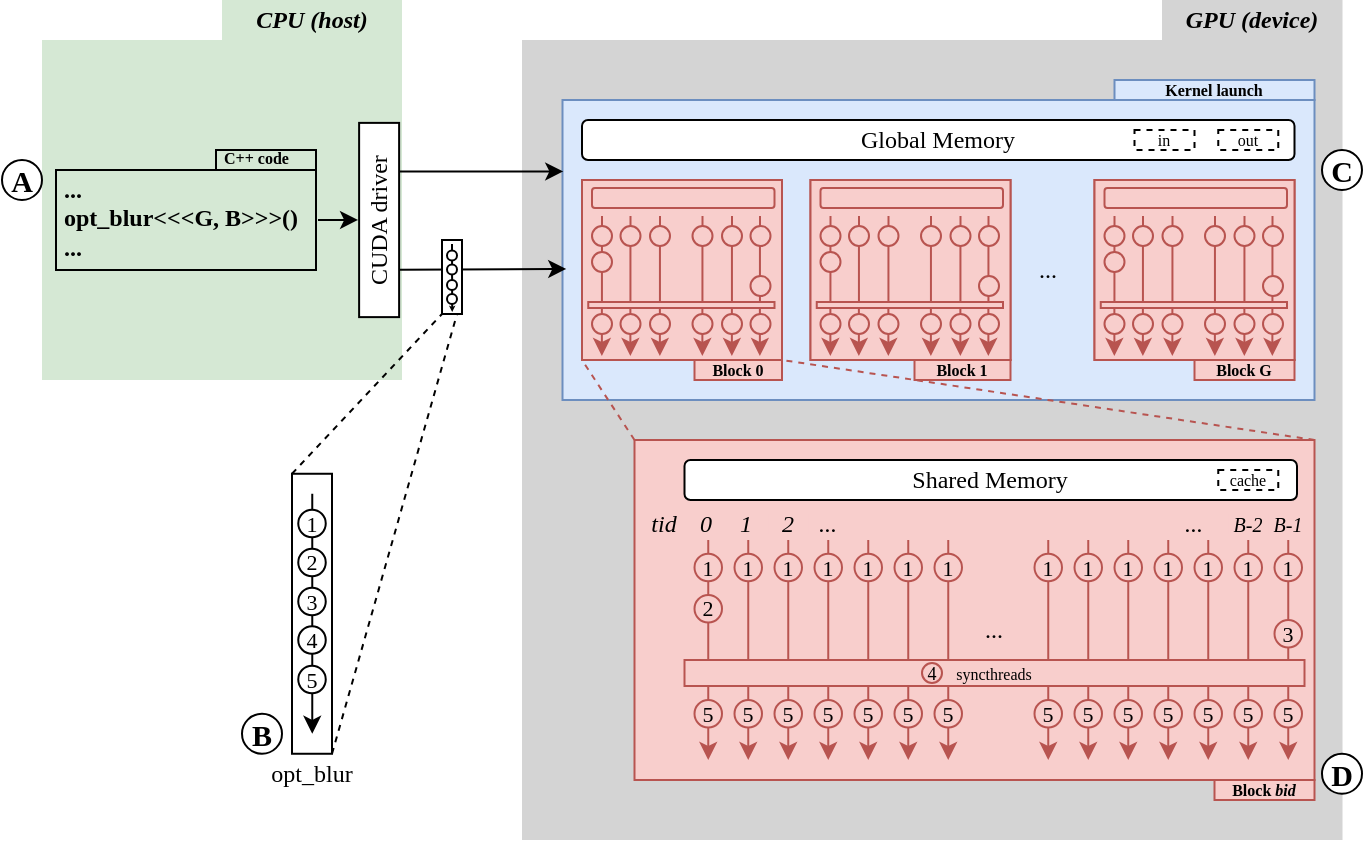 <mxfile version="22.1.5" type="github" pages="6">
  <diagram name="Page-1" id="dNXU90C2GVVFEEsE79y2">
    <mxGraphModel dx="1366" dy="945" grid="1" gridSize="10" guides="1" tooltips="1" connect="1" arrows="1" fold="1" page="1" pageScale="1" pageWidth="850" pageHeight="1100" background="none" math="0" shadow="0">
      <root>
        <mxCell id="0" />
        <mxCell id="1" parent="0" />
        <mxCell id="aTFZdoQBLUPeIrWeXTr6-318" value="" style="rounded=0;whiteSpace=wrap;html=1;strokeColor=none;fillColor=#d5e8d4;fontFamily=Times New Roman;" parent="1" vertex="1">
          <mxGeometry x="80" y="250" width="180" height="170" as="geometry" />
        </mxCell>
        <mxCell id="aTFZdoQBLUPeIrWeXTr6-320" value="&lt;i&gt;CPU (host)&lt;br&gt;&lt;/i&gt;" style="rounded=0;whiteSpace=wrap;html=1;fontStyle=1;strokeColor=none;fillColor=#d5e8d4;fontFamily=Times New Roman;" parent="1" vertex="1">
          <mxGeometry x="170" y="230" width="90" height="20" as="geometry" />
        </mxCell>
        <mxCell id="aTFZdoQBLUPeIrWeXTr6-325" value="CUDA driver" style="rounded=0;whiteSpace=wrap;html=1;rotation=-90;fontFamily=Times New Roman;" parent="1" vertex="1">
          <mxGeometry x="200" y="330" width="97.12" height="20" as="geometry" />
        </mxCell>
        <mxCell id="aTFZdoQBLUPeIrWeXTr6-317" value="" style="rounded=0;whiteSpace=wrap;html=1;strokeColor=none;fillColor=#D4D4D4;fontFamily=Times New Roman;" parent="1" vertex="1">
          <mxGeometry x="320" y="250" width="410.25" height="400" as="geometry" />
        </mxCell>
        <mxCell id="aTFZdoQBLUPeIrWeXTr6-1" value="" style="rounded=0;whiteSpace=wrap;html=1;labelBackgroundColor=none;fillColor=#f8cecc;strokeColor=#b85450;fontFamily=Times New Roman;" parent="1" vertex="1">
          <mxGeometry x="376.25" y="450" width="340" height="170" as="geometry" />
        </mxCell>
        <mxCell id="aTFZdoQBLUPeIrWeXTr6-177" value="Shared Memory" style="rounded=1;whiteSpace=wrap;html=1;labelBackgroundColor=none;fontFamily=Times New Roman;" parent="1" vertex="1">
          <mxGeometry x="401.25" y="460" width="306.25" height="20" as="geometry" />
        </mxCell>
        <mxCell id="aTFZdoQBLUPeIrWeXTr6-183" value="" style="rounded=0;whiteSpace=wrap;html=1;labelBackgroundColor=none;fillColor=#dae8fc;strokeColor=#6c8ebf;fontFamily=Times New Roman;" parent="1" vertex="1">
          <mxGeometry x="340.25" y="280" width="376" height="150" as="geometry" />
        </mxCell>
        <mxCell id="aTFZdoQBLUPeIrWeXTr6-184" value="Global Memory" style="rounded=1;whiteSpace=wrap;html=1;labelBackgroundColor=none;fontFamily=Times New Roman;" parent="1" vertex="1">
          <mxGeometry x="350" y="290" width="356.25" height="20" as="geometry" />
        </mxCell>
        <mxCell id="aTFZdoQBLUPeIrWeXTr6-223" value="" style="group;labelBackgroundColor=none;fillColor=#f8cecc;strokeColor=#b85450;fontFamily=Times New Roman;" parent="1" vertex="1" connectable="0">
          <mxGeometry x="350" y="320" width="100" height="90" as="geometry" />
        </mxCell>
        <mxCell id="aTFZdoQBLUPeIrWeXTr6-186" value="" style="rounded=0;whiteSpace=wrap;html=1;labelBackgroundColor=none;fillColor=#f8cecc;strokeColor=#b85450;fontFamily=Times New Roman;" parent="aTFZdoQBLUPeIrWeXTr6-223" vertex="1">
          <mxGeometry width="100" height="90" as="geometry" />
        </mxCell>
        <mxCell id="aTFZdoQBLUPeIrWeXTr6-187" value="" style="rounded=1;whiteSpace=wrap;html=1;labelBackgroundColor=none;fillColor=#f8cecc;strokeColor=#b85450;fontFamily=Times New Roman;" parent="aTFZdoQBLUPeIrWeXTr6-223" vertex="1">
          <mxGeometry x="5" y="4" width="91.25" height="10" as="geometry" />
        </mxCell>
        <mxCell id="aTFZdoQBLUPeIrWeXTr6-188" value="" style="endArrow=classic;html=1;rounded=0;labelBackgroundColor=none;fontColor=default;fillColor=#f8cecc;strokeColor=#b85450;fontFamily=Times New Roman;" parent="aTFZdoQBLUPeIrWeXTr6-223" edge="1">
          <mxGeometry width="50" height="50" relative="1" as="geometry">
            <mxPoint x="10" y="18" as="sourcePoint" />
            <mxPoint x="9.93" y="88" as="targetPoint" />
          </mxGeometry>
        </mxCell>
        <mxCell id="aTFZdoQBLUPeIrWeXTr6-190" value="" style="ellipse;whiteSpace=wrap;html=1;aspect=fixed;labelBackgroundColor=none;fillColor=#f8cecc;strokeColor=#b85450;fontFamily=Times New Roman;" parent="aTFZdoQBLUPeIrWeXTr6-223" vertex="1">
          <mxGeometry x="5" y="23" width="10" height="10" as="geometry" />
        </mxCell>
        <mxCell id="aTFZdoQBLUPeIrWeXTr6-193" value="" style="ellipse;whiteSpace=wrap;html=1;aspect=fixed;labelBackgroundColor=none;fillColor=#f8cecc;strokeColor=#b85450;fontFamily=Times New Roman;" parent="aTFZdoQBLUPeIrWeXTr6-223" vertex="1">
          <mxGeometry x="5" y="67" width="10" height="10" as="geometry" />
        </mxCell>
        <mxCell id="aTFZdoQBLUPeIrWeXTr6-196" value="" style="endArrow=classic;html=1;rounded=0;labelBackgroundColor=none;fontColor=default;fillColor=#f8cecc;strokeColor=#b85450;fontFamily=Times New Roman;" parent="aTFZdoQBLUPeIrWeXTr6-223" edge="1">
          <mxGeometry width="50" height="50" relative="1" as="geometry">
            <mxPoint x="24.25" y="18" as="sourcePoint" />
            <mxPoint x="24.18" y="88" as="targetPoint" />
          </mxGeometry>
        </mxCell>
        <mxCell id="aTFZdoQBLUPeIrWeXTr6-197" value="" style="ellipse;whiteSpace=wrap;html=1;aspect=fixed;labelBackgroundColor=none;fillColor=#f8cecc;strokeColor=#b85450;fontFamily=Times New Roman;" parent="aTFZdoQBLUPeIrWeXTr6-223" vertex="1">
          <mxGeometry x="19.25" y="23" width="10" height="10" as="geometry" />
        </mxCell>
        <mxCell id="aTFZdoQBLUPeIrWeXTr6-198" value="" style="ellipse;whiteSpace=wrap;html=1;aspect=fixed;labelBackgroundColor=none;fillColor=#f8cecc;strokeColor=#b85450;fontFamily=Times New Roman;" parent="aTFZdoQBLUPeIrWeXTr6-223" vertex="1">
          <mxGeometry x="19.25" y="67" width="10" height="10" as="geometry" />
        </mxCell>
        <mxCell id="aTFZdoQBLUPeIrWeXTr6-199" value="" style="endArrow=classic;html=1;rounded=0;labelBackgroundColor=none;fontColor=default;fillColor=#f8cecc;strokeColor=#b85450;fontFamily=Times New Roman;" parent="aTFZdoQBLUPeIrWeXTr6-223" edge="1">
          <mxGeometry width="50" height="50" relative="1" as="geometry">
            <mxPoint x="39" y="18" as="sourcePoint" />
            <mxPoint x="38.93" y="88" as="targetPoint" />
          </mxGeometry>
        </mxCell>
        <mxCell id="aTFZdoQBLUPeIrWeXTr6-200" value="" style="ellipse;whiteSpace=wrap;html=1;aspect=fixed;labelBackgroundColor=none;fillColor=#f8cecc;strokeColor=#b85450;fontFamily=Times New Roman;" parent="aTFZdoQBLUPeIrWeXTr6-223" vertex="1">
          <mxGeometry x="34" y="23" width="10" height="10" as="geometry" />
        </mxCell>
        <mxCell id="aTFZdoQBLUPeIrWeXTr6-201" value="" style="ellipse;whiteSpace=wrap;html=1;aspect=fixed;labelBackgroundColor=none;fillColor=#f8cecc;strokeColor=#b85450;fontFamily=Times New Roman;" parent="aTFZdoQBLUPeIrWeXTr6-223" vertex="1">
          <mxGeometry x="34" y="67" width="10" height="10" as="geometry" />
        </mxCell>
        <mxCell id="aTFZdoQBLUPeIrWeXTr6-202" value="" style="endArrow=classic;html=1;rounded=0;labelBackgroundColor=none;fontColor=default;fillColor=#f8cecc;strokeColor=#b85450;fontFamily=Times New Roman;" parent="aTFZdoQBLUPeIrWeXTr6-223" edge="1">
          <mxGeometry width="50" height="50" relative="1" as="geometry">
            <mxPoint x="60.25" y="18" as="sourcePoint" />
            <mxPoint x="60.18" y="88" as="targetPoint" />
          </mxGeometry>
        </mxCell>
        <mxCell id="aTFZdoQBLUPeIrWeXTr6-203" value="" style="ellipse;whiteSpace=wrap;html=1;aspect=fixed;labelBackgroundColor=none;fillColor=#f8cecc;strokeColor=#b85450;fontFamily=Times New Roman;" parent="aTFZdoQBLUPeIrWeXTr6-223" vertex="1">
          <mxGeometry x="55.25" y="23" width="10" height="10" as="geometry" />
        </mxCell>
        <mxCell id="aTFZdoQBLUPeIrWeXTr6-204" value="" style="ellipse;whiteSpace=wrap;html=1;aspect=fixed;labelBackgroundColor=none;fillColor=#f8cecc;strokeColor=#b85450;fontFamily=Times New Roman;" parent="aTFZdoQBLUPeIrWeXTr6-223" vertex="1">
          <mxGeometry x="55.25" y="67" width="10" height="10" as="geometry" />
        </mxCell>
        <mxCell id="aTFZdoQBLUPeIrWeXTr6-205" value="" style="endArrow=classic;html=1;rounded=0;labelBackgroundColor=none;fontColor=default;fillColor=#f8cecc;strokeColor=#b85450;fontFamily=Times New Roman;" parent="aTFZdoQBLUPeIrWeXTr6-223" edge="1">
          <mxGeometry width="50" height="50" relative="1" as="geometry">
            <mxPoint x="75" y="18" as="sourcePoint" />
            <mxPoint x="74.93" y="88" as="targetPoint" />
          </mxGeometry>
        </mxCell>
        <mxCell id="aTFZdoQBLUPeIrWeXTr6-206" value="" style="ellipse;whiteSpace=wrap;html=1;aspect=fixed;labelBackgroundColor=none;fillColor=#f8cecc;strokeColor=#b85450;fontFamily=Times New Roman;" parent="aTFZdoQBLUPeIrWeXTr6-223" vertex="1">
          <mxGeometry x="70" y="23" width="10" height="10" as="geometry" />
        </mxCell>
        <mxCell id="aTFZdoQBLUPeIrWeXTr6-207" value="" style="ellipse;whiteSpace=wrap;html=1;aspect=fixed;labelBackgroundColor=none;fillColor=#f8cecc;strokeColor=#b85450;fontFamily=Times New Roman;" parent="aTFZdoQBLUPeIrWeXTr6-223" vertex="1">
          <mxGeometry x="70" y="67" width="10" height="10" as="geometry" />
        </mxCell>
        <mxCell id="aTFZdoQBLUPeIrWeXTr6-218" value="" style="ellipse;whiteSpace=wrap;html=1;aspect=fixed;labelBackgroundColor=none;fillColor=#f8cecc;strokeColor=#b85450;fontFamily=Times New Roman;" parent="aTFZdoQBLUPeIrWeXTr6-223" vertex="1">
          <mxGeometry x="5" y="36" width="10" height="10" as="geometry" />
        </mxCell>
        <mxCell id="aTFZdoQBLUPeIrWeXTr6-222" value="" style="endArrow=classic;html=1;rounded=0;labelBackgroundColor=none;fontColor=default;fillColor=#f8cecc;strokeColor=#b85450;fontFamily=Times New Roman;" parent="aTFZdoQBLUPeIrWeXTr6-223" edge="1">
          <mxGeometry width="50" height="50" relative="1" as="geometry">
            <mxPoint x="89" y="18" as="sourcePoint" />
            <mxPoint x="88.93" y="88" as="targetPoint" />
          </mxGeometry>
        </mxCell>
        <mxCell id="aTFZdoQBLUPeIrWeXTr6-210" value="" style="ellipse;whiteSpace=wrap;html=1;aspect=fixed;labelBackgroundColor=none;fillColor=#f8cecc;strokeColor=#b85450;fontFamily=Times New Roman;" parent="aTFZdoQBLUPeIrWeXTr6-223" vertex="1">
          <mxGeometry x="84.25" y="67" width="10" height="10" as="geometry" />
        </mxCell>
        <mxCell id="aTFZdoQBLUPeIrWeXTr6-219" value="" style="ellipse;whiteSpace=wrap;html=1;aspect=fixed;labelBackgroundColor=none;fillColor=#f8cecc;strokeColor=#b85450;fontFamily=Times New Roman;" parent="aTFZdoQBLUPeIrWeXTr6-223" vertex="1">
          <mxGeometry x="84.25" y="48" width="10" height="10" as="geometry" />
        </mxCell>
        <mxCell id="aTFZdoQBLUPeIrWeXTr6-221" value="" style="rounded=0;whiteSpace=wrap;html=1;labelBackgroundColor=none;fillColor=#f8cecc;strokeColor=#b85450;fontFamily=Times New Roman;" parent="aTFZdoQBLUPeIrWeXTr6-223" vertex="1">
          <mxGeometry x="3.13" y="61" width="93.12" height="3" as="geometry" />
        </mxCell>
        <mxCell id="aTFZdoQBLUPeIrWeXTr6-209" value="" style="ellipse;whiteSpace=wrap;html=1;aspect=fixed;labelBackgroundColor=none;fillColor=#f8cecc;strokeColor=#b85450;fontFamily=Times New Roman;" parent="aTFZdoQBLUPeIrWeXTr6-223" vertex="1">
          <mxGeometry x="84.25" y="23" width="10" height="10" as="geometry" />
        </mxCell>
        <mxCell id="aTFZdoQBLUPeIrWeXTr6-224" value="" style="group;labelBackgroundColor=none;fillColor=#f8cecc;strokeColor=#b85450;fontFamily=Times New Roman;" parent="1" vertex="1" connectable="0">
          <mxGeometry x="464.25" y="320" width="100" height="90" as="geometry" />
        </mxCell>
        <mxCell id="aTFZdoQBLUPeIrWeXTr6-225" value="" style="rounded=0;whiteSpace=wrap;html=1;labelBackgroundColor=none;fillColor=#f8cecc;strokeColor=#b85450;fontFamily=Times New Roman;" parent="aTFZdoQBLUPeIrWeXTr6-224" vertex="1">
          <mxGeometry width="100" height="90" as="geometry" />
        </mxCell>
        <mxCell id="aTFZdoQBLUPeIrWeXTr6-226" value="" style="rounded=1;whiteSpace=wrap;html=1;labelBackgroundColor=none;fillColor=#f8cecc;strokeColor=#b85450;fontFamily=Times New Roman;" parent="aTFZdoQBLUPeIrWeXTr6-224" vertex="1">
          <mxGeometry x="5" y="4" width="91.25" height="10" as="geometry" />
        </mxCell>
        <mxCell id="aTFZdoQBLUPeIrWeXTr6-227" value="" style="endArrow=classic;html=1;rounded=0;labelBackgroundColor=none;fontColor=default;fillColor=#f8cecc;strokeColor=#b85450;fontFamily=Times New Roman;" parent="aTFZdoQBLUPeIrWeXTr6-224" edge="1">
          <mxGeometry width="50" height="50" relative="1" as="geometry">
            <mxPoint x="10" y="18" as="sourcePoint" />
            <mxPoint x="9.93" y="88" as="targetPoint" />
          </mxGeometry>
        </mxCell>
        <mxCell id="aTFZdoQBLUPeIrWeXTr6-228" value="" style="ellipse;whiteSpace=wrap;html=1;aspect=fixed;labelBackgroundColor=none;fillColor=#f8cecc;strokeColor=#b85450;fontFamily=Times New Roman;" parent="aTFZdoQBLUPeIrWeXTr6-224" vertex="1">
          <mxGeometry x="5" y="23" width="10" height="10" as="geometry" />
        </mxCell>
        <mxCell id="aTFZdoQBLUPeIrWeXTr6-229" value="" style="ellipse;whiteSpace=wrap;html=1;aspect=fixed;labelBackgroundColor=none;fillColor=#f8cecc;strokeColor=#b85450;fontFamily=Times New Roman;" parent="aTFZdoQBLUPeIrWeXTr6-224" vertex="1">
          <mxGeometry x="5" y="67" width="10" height="10" as="geometry" />
        </mxCell>
        <mxCell id="aTFZdoQBLUPeIrWeXTr6-230" value="" style="endArrow=classic;html=1;rounded=0;labelBackgroundColor=none;fontColor=default;fillColor=#f8cecc;strokeColor=#b85450;fontFamily=Times New Roman;" parent="aTFZdoQBLUPeIrWeXTr6-224" edge="1">
          <mxGeometry width="50" height="50" relative="1" as="geometry">
            <mxPoint x="24.25" y="18" as="sourcePoint" />
            <mxPoint x="24.18" y="88" as="targetPoint" />
          </mxGeometry>
        </mxCell>
        <mxCell id="aTFZdoQBLUPeIrWeXTr6-231" value="" style="ellipse;whiteSpace=wrap;html=1;aspect=fixed;labelBackgroundColor=none;fillColor=#f8cecc;strokeColor=#b85450;fontFamily=Times New Roman;" parent="aTFZdoQBLUPeIrWeXTr6-224" vertex="1">
          <mxGeometry x="19.25" y="23" width="10" height="10" as="geometry" />
        </mxCell>
        <mxCell id="aTFZdoQBLUPeIrWeXTr6-232" value="" style="ellipse;whiteSpace=wrap;html=1;aspect=fixed;labelBackgroundColor=none;fillColor=#f8cecc;strokeColor=#b85450;fontFamily=Times New Roman;" parent="aTFZdoQBLUPeIrWeXTr6-224" vertex="1">
          <mxGeometry x="19.25" y="67" width="10" height="10" as="geometry" />
        </mxCell>
        <mxCell id="aTFZdoQBLUPeIrWeXTr6-233" value="" style="endArrow=classic;html=1;rounded=0;labelBackgroundColor=none;fontColor=default;fillColor=#f8cecc;strokeColor=#b85450;fontFamily=Times New Roman;" parent="aTFZdoQBLUPeIrWeXTr6-224" edge="1">
          <mxGeometry width="50" height="50" relative="1" as="geometry">
            <mxPoint x="39" y="18" as="sourcePoint" />
            <mxPoint x="38.93" y="88" as="targetPoint" />
          </mxGeometry>
        </mxCell>
        <mxCell id="aTFZdoQBLUPeIrWeXTr6-234" value="" style="ellipse;whiteSpace=wrap;html=1;aspect=fixed;labelBackgroundColor=none;fillColor=#f8cecc;strokeColor=#b85450;fontFamily=Times New Roman;" parent="aTFZdoQBLUPeIrWeXTr6-224" vertex="1">
          <mxGeometry x="34" y="23" width="10" height="10" as="geometry" />
        </mxCell>
        <mxCell id="aTFZdoQBLUPeIrWeXTr6-235" value="" style="ellipse;whiteSpace=wrap;html=1;aspect=fixed;labelBackgroundColor=none;fillColor=#f8cecc;strokeColor=#b85450;fontFamily=Times New Roman;" parent="aTFZdoQBLUPeIrWeXTr6-224" vertex="1">
          <mxGeometry x="34" y="67" width="10" height="10" as="geometry" />
        </mxCell>
        <mxCell id="aTFZdoQBLUPeIrWeXTr6-236" value="" style="endArrow=classic;html=1;rounded=0;labelBackgroundColor=none;fontColor=default;fillColor=#f8cecc;strokeColor=#b85450;fontFamily=Times New Roman;" parent="aTFZdoQBLUPeIrWeXTr6-224" edge="1">
          <mxGeometry width="50" height="50" relative="1" as="geometry">
            <mxPoint x="60.25" y="18" as="sourcePoint" />
            <mxPoint x="60.18" y="88" as="targetPoint" />
          </mxGeometry>
        </mxCell>
        <mxCell id="aTFZdoQBLUPeIrWeXTr6-237" value="" style="ellipse;whiteSpace=wrap;html=1;aspect=fixed;labelBackgroundColor=none;fillColor=#f8cecc;strokeColor=#b85450;fontFamily=Times New Roman;" parent="aTFZdoQBLUPeIrWeXTr6-224" vertex="1">
          <mxGeometry x="55.25" y="23" width="10" height="10" as="geometry" />
        </mxCell>
        <mxCell id="aTFZdoQBLUPeIrWeXTr6-238" value="" style="ellipse;whiteSpace=wrap;html=1;aspect=fixed;labelBackgroundColor=none;fillColor=#f8cecc;strokeColor=#b85450;fontFamily=Times New Roman;" parent="aTFZdoQBLUPeIrWeXTr6-224" vertex="1">
          <mxGeometry x="55.25" y="67" width="10" height="10" as="geometry" />
        </mxCell>
        <mxCell id="aTFZdoQBLUPeIrWeXTr6-239" value="" style="endArrow=classic;html=1;rounded=0;labelBackgroundColor=none;fontColor=default;fillColor=#f8cecc;strokeColor=#b85450;fontFamily=Times New Roman;" parent="aTFZdoQBLUPeIrWeXTr6-224" edge="1">
          <mxGeometry width="50" height="50" relative="1" as="geometry">
            <mxPoint x="75" y="18" as="sourcePoint" />
            <mxPoint x="74.93" y="88" as="targetPoint" />
          </mxGeometry>
        </mxCell>
        <mxCell id="aTFZdoQBLUPeIrWeXTr6-240" value="" style="ellipse;whiteSpace=wrap;html=1;aspect=fixed;labelBackgroundColor=none;fillColor=#f8cecc;strokeColor=#b85450;fontFamily=Times New Roman;" parent="aTFZdoQBLUPeIrWeXTr6-224" vertex="1">
          <mxGeometry x="70" y="23" width="10" height="10" as="geometry" />
        </mxCell>
        <mxCell id="aTFZdoQBLUPeIrWeXTr6-241" value="" style="ellipse;whiteSpace=wrap;html=1;aspect=fixed;labelBackgroundColor=none;fillColor=#f8cecc;strokeColor=#b85450;fontFamily=Times New Roman;" parent="aTFZdoQBLUPeIrWeXTr6-224" vertex="1">
          <mxGeometry x="70" y="67" width="10" height="10" as="geometry" />
        </mxCell>
        <mxCell id="aTFZdoQBLUPeIrWeXTr6-242" value="" style="ellipse;whiteSpace=wrap;html=1;aspect=fixed;labelBackgroundColor=none;fillColor=#f8cecc;strokeColor=#b85450;fontFamily=Times New Roman;" parent="aTFZdoQBLUPeIrWeXTr6-224" vertex="1">
          <mxGeometry x="5" y="36" width="10" height="10" as="geometry" />
        </mxCell>
        <mxCell id="aTFZdoQBLUPeIrWeXTr6-243" value="" style="endArrow=classic;html=1;rounded=0;labelBackgroundColor=none;fontColor=default;fillColor=#f8cecc;strokeColor=#b85450;fontFamily=Times New Roman;" parent="aTFZdoQBLUPeIrWeXTr6-224" edge="1">
          <mxGeometry width="50" height="50" relative="1" as="geometry">
            <mxPoint x="89" y="18" as="sourcePoint" />
            <mxPoint x="88.93" y="88" as="targetPoint" />
          </mxGeometry>
        </mxCell>
        <mxCell id="aTFZdoQBLUPeIrWeXTr6-244" value="" style="ellipse;whiteSpace=wrap;html=1;aspect=fixed;labelBackgroundColor=none;fillColor=#f8cecc;strokeColor=#b85450;fontFamily=Times New Roman;" parent="aTFZdoQBLUPeIrWeXTr6-224" vertex="1">
          <mxGeometry x="84.25" y="67" width="10" height="10" as="geometry" />
        </mxCell>
        <mxCell id="aTFZdoQBLUPeIrWeXTr6-245" value="" style="ellipse;whiteSpace=wrap;html=1;aspect=fixed;labelBackgroundColor=none;fillColor=#f8cecc;strokeColor=#b85450;fontFamily=Times New Roman;" parent="aTFZdoQBLUPeIrWeXTr6-224" vertex="1">
          <mxGeometry x="84.25" y="48" width="10" height="10" as="geometry" />
        </mxCell>
        <mxCell id="aTFZdoQBLUPeIrWeXTr6-246" value="" style="rounded=0;whiteSpace=wrap;html=1;labelBackgroundColor=none;fillColor=#f8cecc;strokeColor=#b85450;fontFamily=Times New Roman;" parent="aTFZdoQBLUPeIrWeXTr6-224" vertex="1">
          <mxGeometry x="3.13" y="61" width="93.12" height="3" as="geometry" />
        </mxCell>
        <mxCell id="aTFZdoQBLUPeIrWeXTr6-247" value="" style="ellipse;whiteSpace=wrap;html=1;aspect=fixed;labelBackgroundColor=none;fillColor=#f8cecc;strokeColor=#b85450;fontFamily=Times New Roman;" parent="aTFZdoQBLUPeIrWeXTr6-224" vertex="1">
          <mxGeometry x="84.25" y="23" width="10" height="10" as="geometry" />
        </mxCell>
        <mxCell id="aTFZdoQBLUPeIrWeXTr6-248" value="" style="group;labelBackgroundColor=none;fillColor=#f8cecc;strokeColor=#b85450;fontFamily=Times New Roman;" parent="1" vertex="1" connectable="0">
          <mxGeometry x="606.25" y="320" width="100" height="90" as="geometry" />
        </mxCell>
        <mxCell id="aTFZdoQBLUPeIrWeXTr6-249" value="" style="rounded=0;whiteSpace=wrap;html=1;labelBackgroundColor=none;fillColor=#f8cecc;strokeColor=#b85450;fontFamily=Times New Roman;" parent="aTFZdoQBLUPeIrWeXTr6-248" vertex="1">
          <mxGeometry width="100" height="90" as="geometry" />
        </mxCell>
        <mxCell id="aTFZdoQBLUPeIrWeXTr6-250" value="" style="rounded=1;whiteSpace=wrap;html=1;labelBackgroundColor=none;fillColor=#f8cecc;strokeColor=#b85450;fontFamily=Times New Roman;" parent="aTFZdoQBLUPeIrWeXTr6-248" vertex="1">
          <mxGeometry x="5" y="4" width="91.25" height="10" as="geometry" />
        </mxCell>
        <mxCell id="aTFZdoQBLUPeIrWeXTr6-251" value="" style="endArrow=classic;html=1;rounded=0;labelBackgroundColor=none;fontColor=default;fillColor=#f8cecc;strokeColor=#b85450;fontFamily=Times New Roman;" parent="aTFZdoQBLUPeIrWeXTr6-248" edge="1">
          <mxGeometry width="50" height="50" relative="1" as="geometry">
            <mxPoint x="10" y="18" as="sourcePoint" />
            <mxPoint x="9.93" y="88" as="targetPoint" />
          </mxGeometry>
        </mxCell>
        <mxCell id="aTFZdoQBLUPeIrWeXTr6-252" value="" style="ellipse;whiteSpace=wrap;html=1;aspect=fixed;labelBackgroundColor=none;fillColor=#f8cecc;strokeColor=#b85450;fontFamily=Times New Roman;" parent="aTFZdoQBLUPeIrWeXTr6-248" vertex="1">
          <mxGeometry x="5" y="23" width="10" height="10" as="geometry" />
        </mxCell>
        <mxCell id="aTFZdoQBLUPeIrWeXTr6-253" value="" style="ellipse;whiteSpace=wrap;html=1;aspect=fixed;labelBackgroundColor=none;fillColor=#f8cecc;strokeColor=#b85450;fontFamily=Times New Roman;" parent="aTFZdoQBLUPeIrWeXTr6-248" vertex="1">
          <mxGeometry x="5" y="67" width="10" height="10" as="geometry" />
        </mxCell>
        <mxCell id="aTFZdoQBLUPeIrWeXTr6-254" value="" style="endArrow=classic;html=1;rounded=0;labelBackgroundColor=none;fontColor=default;fillColor=#f8cecc;strokeColor=#b85450;fontFamily=Times New Roman;" parent="aTFZdoQBLUPeIrWeXTr6-248" edge="1">
          <mxGeometry width="50" height="50" relative="1" as="geometry">
            <mxPoint x="24.25" y="18" as="sourcePoint" />
            <mxPoint x="24.18" y="88" as="targetPoint" />
          </mxGeometry>
        </mxCell>
        <mxCell id="aTFZdoQBLUPeIrWeXTr6-255" value="" style="ellipse;whiteSpace=wrap;html=1;aspect=fixed;labelBackgroundColor=none;fillColor=#f8cecc;strokeColor=#b85450;fontFamily=Times New Roman;" parent="aTFZdoQBLUPeIrWeXTr6-248" vertex="1">
          <mxGeometry x="19.25" y="23" width="10" height="10" as="geometry" />
        </mxCell>
        <mxCell id="aTFZdoQBLUPeIrWeXTr6-256" value="" style="ellipse;whiteSpace=wrap;html=1;aspect=fixed;labelBackgroundColor=none;fillColor=#f8cecc;strokeColor=#b85450;fontFamily=Times New Roman;" parent="aTFZdoQBLUPeIrWeXTr6-248" vertex="1">
          <mxGeometry x="19.25" y="67" width="10" height="10" as="geometry" />
        </mxCell>
        <mxCell id="aTFZdoQBLUPeIrWeXTr6-257" value="" style="endArrow=classic;html=1;rounded=0;labelBackgroundColor=none;fontColor=default;fillColor=#f8cecc;strokeColor=#b85450;fontFamily=Times New Roman;" parent="aTFZdoQBLUPeIrWeXTr6-248" edge="1">
          <mxGeometry width="50" height="50" relative="1" as="geometry">
            <mxPoint x="39" y="18" as="sourcePoint" />
            <mxPoint x="38.93" y="88" as="targetPoint" />
          </mxGeometry>
        </mxCell>
        <mxCell id="aTFZdoQBLUPeIrWeXTr6-258" value="" style="ellipse;whiteSpace=wrap;html=1;aspect=fixed;labelBackgroundColor=none;fillColor=#f8cecc;strokeColor=#b85450;fontFamily=Times New Roman;" parent="aTFZdoQBLUPeIrWeXTr6-248" vertex="1">
          <mxGeometry x="34" y="23" width="10" height="10" as="geometry" />
        </mxCell>
        <mxCell id="aTFZdoQBLUPeIrWeXTr6-259" value="" style="ellipse;whiteSpace=wrap;html=1;aspect=fixed;labelBackgroundColor=none;fillColor=#f8cecc;strokeColor=#b85450;fontFamily=Times New Roman;" parent="aTFZdoQBLUPeIrWeXTr6-248" vertex="1">
          <mxGeometry x="34" y="67" width="10" height="10" as="geometry" />
        </mxCell>
        <mxCell id="aTFZdoQBLUPeIrWeXTr6-260" value="" style="endArrow=classic;html=1;rounded=0;labelBackgroundColor=none;fontColor=default;fillColor=#f8cecc;strokeColor=#b85450;fontFamily=Times New Roman;" parent="aTFZdoQBLUPeIrWeXTr6-248" edge="1">
          <mxGeometry width="50" height="50" relative="1" as="geometry">
            <mxPoint x="60.25" y="18" as="sourcePoint" />
            <mxPoint x="60.18" y="88" as="targetPoint" />
          </mxGeometry>
        </mxCell>
        <mxCell id="aTFZdoQBLUPeIrWeXTr6-261" value="" style="ellipse;whiteSpace=wrap;html=1;aspect=fixed;labelBackgroundColor=none;fillColor=#f8cecc;strokeColor=#b85450;fontFamily=Times New Roman;" parent="aTFZdoQBLUPeIrWeXTr6-248" vertex="1">
          <mxGeometry x="55.25" y="23" width="10" height="10" as="geometry" />
        </mxCell>
        <mxCell id="aTFZdoQBLUPeIrWeXTr6-262" value="" style="ellipse;whiteSpace=wrap;html=1;aspect=fixed;labelBackgroundColor=none;fillColor=#f8cecc;strokeColor=#b85450;fontFamily=Times New Roman;" parent="aTFZdoQBLUPeIrWeXTr6-248" vertex="1">
          <mxGeometry x="55.25" y="67" width="10" height="10" as="geometry" />
        </mxCell>
        <mxCell id="aTFZdoQBLUPeIrWeXTr6-263" value="" style="endArrow=classic;html=1;rounded=0;labelBackgroundColor=none;fontColor=default;fillColor=#f8cecc;strokeColor=#b85450;fontFamily=Times New Roman;" parent="aTFZdoQBLUPeIrWeXTr6-248" edge="1">
          <mxGeometry width="50" height="50" relative="1" as="geometry">
            <mxPoint x="75" y="18" as="sourcePoint" />
            <mxPoint x="74.93" y="88" as="targetPoint" />
          </mxGeometry>
        </mxCell>
        <mxCell id="aTFZdoQBLUPeIrWeXTr6-264" value="" style="ellipse;whiteSpace=wrap;html=1;aspect=fixed;labelBackgroundColor=none;fillColor=#f8cecc;strokeColor=#b85450;fontFamily=Times New Roman;" parent="aTFZdoQBLUPeIrWeXTr6-248" vertex="1">
          <mxGeometry x="70" y="23" width="10" height="10" as="geometry" />
        </mxCell>
        <mxCell id="aTFZdoQBLUPeIrWeXTr6-265" value="" style="ellipse;whiteSpace=wrap;html=1;aspect=fixed;labelBackgroundColor=none;fillColor=#f8cecc;strokeColor=#b85450;fontFamily=Times New Roman;" parent="aTFZdoQBLUPeIrWeXTr6-248" vertex="1">
          <mxGeometry x="70" y="67" width="10" height="10" as="geometry" />
        </mxCell>
        <mxCell id="aTFZdoQBLUPeIrWeXTr6-266" value="" style="ellipse;whiteSpace=wrap;html=1;aspect=fixed;labelBackgroundColor=none;fillColor=#f8cecc;strokeColor=#b85450;fontFamily=Times New Roman;" parent="aTFZdoQBLUPeIrWeXTr6-248" vertex="1">
          <mxGeometry x="5" y="36" width="10" height="10" as="geometry" />
        </mxCell>
        <mxCell id="aTFZdoQBLUPeIrWeXTr6-267" value="" style="endArrow=classic;html=1;rounded=0;labelBackgroundColor=none;fontColor=default;fillColor=#f8cecc;strokeColor=#b85450;fontFamily=Times New Roman;" parent="aTFZdoQBLUPeIrWeXTr6-248" edge="1">
          <mxGeometry width="50" height="50" relative="1" as="geometry">
            <mxPoint x="89" y="18" as="sourcePoint" />
            <mxPoint x="88.93" y="88" as="targetPoint" />
          </mxGeometry>
        </mxCell>
        <mxCell id="aTFZdoQBLUPeIrWeXTr6-268" value="" style="ellipse;whiteSpace=wrap;html=1;aspect=fixed;labelBackgroundColor=none;fillColor=#f8cecc;strokeColor=#b85450;fontFamily=Times New Roman;" parent="aTFZdoQBLUPeIrWeXTr6-248" vertex="1">
          <mxGeometry x="84.25" y="67" width="10" height="10" as="geometry" />
        </mxCell>
        <mxCell id="aTFZdoQBLUPeIrWeXTr6-269" value="" style="ellipse;whiteSpace=wrap;html=1;aspect=fixed;labelBackgroundColor=none;fillColor=#f8cecc;strokeColor=#b85450;fontFamily=Times New Roman;" parent="aTFZdoQBLUPeIrWeXTr6-248" vertex="1">
          <mxGeometry x="84.25" y="48" width="10" height="10" as="geometry" />
        </mxCell>
        <mxCell id="aTFZdoQBLUPeIrWeXTr6-270" value="" style="rounded=0;whiteSpace=wrap;html=1;labelBackgroundColor=none;fillColor=#f8cecc;strokeColor=#b85450;fontFamily=Times New Roman;" parent="aTFZdoQBLUPeIrWeXTr6-248" vertex="1">
          <mxGeometry x="3.13" y="61" width="93.12" height="3" as="geometry" />
        </mxCell>
        <mxCell id="aTFZdoQBLUPeIrWeXTr6-271" value="" style="ellipse;whiteSpace=wrap;html=1;aspect=fixed;labelBackgroundColor=none;fillColor=#f8cecc;strokeColor=#b85450;fontFamily=Times New Roman;" parent="aTFZdoQBLUPeIrWeXTr6-248" vertex="1">
          <mxGeometry x="84.25" y="23" width="10" height="10" as="geometry" />
        </mxCell>
        <mxCell id="aTFZdoQBLUPeIrWeXTr6-272" value="..." style="text;html=1;strokeColor=none;fillColor=none;align=center;verticalAlign=middle;whiteSpace=wrap;rounded=0;labelBackgroundColor=none;fontFamily=Times New Roman;" parent="1" vertex="1">
          <mxGeometry x="553.13" y="350" width="60" height="30" as="geometry" />
        </mxCell>
        <mxCell id="aTFZdoQBLUPeIrWeXTr6-273" value="" style="endArrow=none;html=1;rounded=0;exitX=0;exitY=0;exitDx=0;exitDy=0;entryX=0;entryY=1;entryDx=0;entryDy=0;labelBackgroundColor=none;fontColor=default;fillColor=#f8cecc;strokeColor=#b85450;dashed=1;fontFamily=Times New Roman;" parent="1" source="aTFZdoQBLUPeIrWeXTr6-1" target="aTFZdoQBLUPeIrWeXTr6-186" edge="1">
          <mxGeometry width="50" height="50" relative="1" as="geometry">
            <mxPoint x="300" y="466" as="sourcePoint" />
            <mxPoint x="356.25" y="420" as="targetPoint" />
          </mxGeometry>
        </mxCell>
        <mxCell id="aTFZdoQBLUPeIrWeXTr6-276" value="cache" style="rounded=0;whiteSpace=wrap;html=1;fontSize=8;dashed=1;labelBackgroundColor=none;fontFamily=Times New Roman;" parent="1" vertex="1">
          <mxGeometry x="668.13" y="465" width="30" height="10" as="geometry" />
        </mxCell>
        <mxCell id="aTFZdoQBLUPeIrWeXTr6-277" value="in" style="rounded=0;whiteSpace=wrap;html=1;fontSize=8;dashed=1;labelBackgroundColor=none;fontFamily=Times New Roman;" parent="1" vertex="1">
          <mxGeometry x="626.25" y="295" width="30" height="10" as="geometry" />
        </mxCell>
        <mxCell id="aTFZdoQBLUPeIrWeXTr6-278" value="out" style="rounded=0;whiteSpace=wrap;html=1;fontSize=8;dashed=1;labelBackgroundColor=none;fontFamily=Times New Roman;" parent="1" vertex="1">
          <mxGeometry x="668.13" y="295" width="30" height="10" as="geometry" />
        </mxCell>
        <mxCell id="aTFZdoQBLUPeIrWeXTr6-279" value="Block 0" style="rounded=0;whiteSpace=wrap;html=1;fontSize=8;labelBackgroundColor=none;fillColor=#f8cecc;strokeColor=#b85450;fontStyle=1;fontFamily=Times New Roman;" parent="1" vertex="1">
          <mxGeometry x="406.25" y="410" width="43.75" height="10" as="geometry" />
        </mxCell>
        <mxCell id="aTFZdoQBLUPeIrWeXTr6-280" value="Block 1" style="rounded=0;whiteSpace=wrap;html=1;fontSize=8;labelBackgroundColor=none;fillColor=#f8cecc;strokeColor=#b85450;fontStyle=1;fontFamily=Times New Roman;" parent="1" vertex="1">
          <mxGeometry x="516.25" y="410" width="48" height="10" as="geometry" />
        </mxCell>
        <mxCell id="aTFZdoQBLUPeIrWeXTr6-281" value="Block G" style="rounded=0;whiteSpace=wrap;html=1;fontSize=8;labelBackgroundColor=none;fillColor=#f8cecc;strokeColor=#b85450;fontStyle=1;fontFamily=Times New Roman;" parent="1" vertex="1">
          <mxGeometry x="656.25" y="410" width="50" height="10" as="geometry" />
        </mxCell>
        <mxCell id="aTFZdoQBLUPeIrWeXTr6-282" value="Block&amp;nbsp;&lt;i&gt;bid&lt;/i&gt;" style="rounded=0;whiteSpace=wrap;html=1;fontSize=8;labelBackgroundColor=none;fillColor=#f8cecc;strokeColor=#b85450;fontStyle=1;fontFamily=Times New Roman;" parent="1" vertex="1">
          <mxGeometry x="666.25" y="620" width="50" height="10" as="geometry" />
        </mxCell>
        <mxCell id="aTFZdoQBLUPeIrWeXTr6-288" value="0" style="text;html=1;strokeColor=none;fillColor=#f8cecc;align=center;verticalAlign=middle;whiteSpace=wrap;rounded=0;fontStyle=2;labelBackgroundColor=none;fontFamily=Times New Roman;" parent="1" vertex="1">
          <mxGeometry x="402.25" y="487" width="20" height="10" as="geometry" />
        </mxCell>
        <mxCell id="aTFZdoQBLUPeIrWeXTr6-289" value="B-1" style="text;html=1;strokeColor=none;fillColor=#f8cecc;align=center;verticalAlign=middle;whiteSpace=wrap;rounded=0;fontStyle=2;fontSize=10;labelBackgroundColor=none;fontFamily=Times New Roman;" parent="1" vertex="1">
          <mxGeometry x="693.13" y="487" width="20" height="10" as="geometry" />
        </mxCell>
        <mxCell id="aTFZdoQBLUPeIrWeXTr6-290" value="1" style="text;html=1;strokeColor=none;fillColor=#f8cecc;align=center;verticalAlign=middle;whiteSpace=wrap;rounded=0;fontStyle=2;labelBackgroundColor=none;fontFamily=Times New Roman;" parent="1" vertex="1">
          <mxGeometry x="422.25" y="487" width="20" height="10" as="geometry" />
        </mxCell>
        <mxCell id="aTFZdoQBLUPeIrWeXTr6-291" value="2" style="text;html=1;strokeColor=none;fillColor=#f8cecc;align=center;verticalAlign=middle;whiteSpace=wrap;rounded=0;fontStyle=2;labelBackgroundColor=none;fontFamily=Times New Roman;" parent="1" vertex="1">
          <mxGeometry x="443.13" y="487" width="20" height="10" as="geometry" />
        </mxCell>
        <mxCell id="aTFZdoQBLUPeIrWeXTr6-292" value="..." style="text;html=1;strokeColor=none;fillColor=#f8cecc;align=center;verticalAlign=middle;whiteSpace=wrap;rounded=0;fontStyle=2;labelBackgroundColor=none;fontFamily=Times New Roman;" parent="1" vertex="1">
          <mxGeometry x="463.13" y="487" width="20" height="10" as="geometry" />
        </mxCell>
        <mxCell id="aTFZdoQBLUPeIrWeXTr6-296" value="..." style="text;html=1;strokeColor=none;fillColor=#f8cecc;align=center;verticalAlign=middle;whiteSpace=wrap;rounded=0;fontStyle=2;labelBackgroundColor=none;fontFamily=Times New Roman;" parent="1" vertex="1">
          <mxGeometry x="646.25" y="487" width="20" height="10" as="geometry" />
        </mxCell>
        <mxCell id="aTFZdoQBLUPeIrWeXTr6-298" value="tid" style="text;html=1;strokeColor=none;fillColor=#f8cecc;align=center;verticalAlign=middle;whiteSpace=wrap;rounded=0;fontStyle=2;labelBackgroundColor=none;fontFamily=Times New Roman;" parent="1" vertex="1">
          <mxGeometry x="381.25" y="487" width="20" height="10" as="geometry" />
        </mxCell>
        <mxCell id="aTFZdoQBLUPeIrWeXTr6-63" value="" style="endArrow=classic;html=1;rounded=0;labelBackgroundColor=none;fontColor=default;fillColor=#f8cecc;strokeColor=#b85450;fontFamily=Times New Roman;" parent="1" edge="1">
          <mxGeometry width="50" height="50" relative="1" as="geometry">
            <mxPoint x="413.125" y="500" as="sourcePoint" />
            <mxPoint x="413.125" y="610" as="targetPoint" />
          </mxGeometry>
        </mxCell>
        <mxCell id="aTFZdoQBLUPeIrWeXTr6-64" value="1" style="ellipse;whiteSpace=wrap;html=1;align=center;fontSize=11;labelBackgroundColor=none;fillColor=#f8cecc;strokeColor=#b85450;fontFamily=Times New Roman;" parent="1" vertex="1">
          <mxGeometry x="406.25" y="506.875" width="13.75" height="13.75" as="geometry" />
        </mxCell>
        <mxCell id="aTFZdoQBLUPeIrWeXTr6-65" value="2" style="ellipse;whiteSpace=wrap;html=1;align=center;fontSize=11;labelBackgroundColor=none;fillColor=#f8cecc;strokeColor=#b85450;fontFamily=Times New Roman;" parent="1" vertex="1">
          <mxGeometry x="406.25" y="527.5" width="13.75" height="13.75" as="geometry" />
        </mxCell>
        <mxCell id="aTFZdoQBLUPeIrWeXTr6-67" value="5" style="ellipse;whiteSpace=wrap;html=1;align=center;fontSize=11;labelBackgroundColor=none;fillColor=#f8cecc;strokeColor=#b85450;fontFamily=Times New Roman;" parent="1" vertex="1">
          <mxGeometry x="406.25" y="580.005" width="13.75" height="13.75" as="geometry" />
        </mxCell>
        <mxCell id="aTFZdoQBLUPeIrWeXTr6-167" value="" style="endArrow=classic;html=1;rounded=0;labelBackgroundColor=none;fontColor=default;fillColor=#f8cecc;strokeColor=#b85450;fontFamily=Times New Roman;" parent="1" edge="1">
          <mxGeometry width="50" height="50" relative="1" as="geometry">
            <mxPoint x="433.125" y="500" as="sourcePoint" />
            <mxPoint x="433.125" y="610" as="targetPoint" />
          </mxGeometry>
        </mxCell>
        <mxCell id="aTFZdoQBLUPeIrWeXTr6-168" value="1" style="ellipse;whiteSpace=wrap;html=1;align=center;fontSize=11;labelBackgroundColor=none;fillColor=#f8cecc;strokeColor=#b85450;fontFamily=Times New Roman;" parent="1" vertex="1">
          <mxGeometry x="426.25" y="506.875" width="13.75" height="13.75" as="geometry" />
        </mxCell>
        <mxCell id="aTFZdoQBLUPeIrWeXTr6-169" value="5" style="ellipse;whiteSpace=wrap;html=1;align=center;fontSize=11;labelBackgroundColor=none;fillColor=#f8cecc;strokeColor=#b85450;fontFamily=Times New Roman;" parent="1" vertex="1">
          <mxGeometry x="426.25" y="580.005" width="13.75" height="13.75" as="geometry" />
        </mxCell>
        <mxCell id="aTFZdoQBLUPeIrWeXTr6-147" value="" style="endArrow=classic;html=1;rounded=0;labelBackgroundColor=none;fontColor=default;fillColor=#f8cecc;strokeColor=#b85450;fontFamily=Times New Roman;" parent="1" edge="1">
          <mxGeometry width="50" height="50" relative="1" as="geometry">
            <mxPoint x="453.125" y="500" as="sourcePoint" />
            <mxPoint x="453.125" y="610" as="targetPoint" />
          </mxGeometry>
        </mxCell>
        <mxCell id="aTFZdoQBLUPeIrWeXTr6-148" value="1" style="ellipse;whiteSpace=wrap;html=1;align=center;fontSize=11;labelBackgroundColor=none;fillColor=#f8cecc;strokeColor=#b85450;fontFamily=Times New Roman;" parent="1" vertex="1">
          <mxGeometry x="446.25" y="506.875" width="13.75" height="13.75" as="geometry" />
        </mxCell>
        <mxCell id="aTFZdoQBLUPeIrWeXTr6-149" value="5" style="ellipse;whiteSpace=wrap;html=1;align=center;fontSize=11;labelBackgroundColor=none;fillColor=#f8cecc;strokeColor=#b85450;fontFamily=Times New Roman;" parent="1" vertex="1">
          <mxGeometry x="446.25" y="580.005" width="13.75" height="13.75" as="geometry" />
        </mxCell>
        <mxCell id="aTFZdoQBLUPeIrWeXTr6-151" value="" style="endArrow=classic;html=1;rounded=0;labelBackgroundColor=none;fontColor=default;fillColor=#f8cecc;strokeColor=#b85450;fontFamily=Times New Roman;" parent="1" edge="1">
          <mxGeometry width="50" height="50" relative="1" as="geometry">
            <mxPoint x="473.125" y="500" as="sourcePoint" />
            <mxPoint x="473.125" y="610" as="targetPoint" />
          </mxGeometry>
        </mxCell>
        <mxCell id="aTFZdoQBLUPeIrWeXTr6-152" value="1" style="ellipse;whiteSpace=wrap;html=1;align=center;fontSize=11;labelBackgroundColor=none;fillColor=#f8cecc;strokeColor=#b85450;fontFamily=Times New Roman;" parent="1" vertex="1">
          <mxGeometry x="466.25" y="506.875" width="13.75" height="13.75" as="geometry" />
        </mxCell>
        <mxCell id="aTFZdoQBLUPeIrWeXTr6-153" value="5" style="ellipse;whiteSpace=wrap;html=1;align=center;fontSize=11;labelBackgroundColor=none;fillColor=#f8cecc;strokeColor=#b85450;fontFamily=Times New Roman;" parent="1" vertex="1">
          <mxGeometry x="466.25" y="580.005" width="13.75" height="13.75" as="geometry" />
        </mxCell>
        <mxCell id="aTFZdoQBLUPeIrWeXTr6-155" value="" style="endArrow=classic;html=1;rounded=0;labelBackgroundColor=none;fontColor=default;fillColor=#f8cecc;strokeColor=#b85450;fontFamily=Times New Roman;" parent="1" edge="1">
          <mxGeometry width="50" height="50" relative="1" as="geometry">
            <mxPoint x="493.125" y="500" as="sourcePoint" />
            <mxPoint x="493.125" y="610" as="targetPoint" />
          </mxGeometry>
        </mxCell>
        <mxCell id="aTFZdoQBLUPeIrWeXTr6-156" value="1" style="ellipse;whiteSpace=wrap;html=1;align=center;fontSize=11;labelBackgroundColor=none;fillColor=#f8cecc;strokeColor=#b85450;fontFamily=Times New Roman;" parent="1" vertex="1">
          <mxGeometry x="486.25" y="506.875" width="13.75" height="13.75" as="geometry" />
        </mxCell>
        <mxCell id="aTFZdoQBLUPeIrWeXTr6-157" value="5" style="ellipse;whiteSpace=wrap;html=1;align=center;fontSize=11;labelBackgroundColor=none;fillColor=#f8cecc;strokeColor=#b85450;fontFamily=Times New Roman;" parent="1" vertex="1">
          <mxGeometry x="486.25" y="580.005" width="13.75" height="13.75" as="geometry" />
        </mxCell>
        <mxCell id="aTFZdoQBLUPeIrWeXTr6-159" value="" style="endArrow=classic;html=1;rounded=0;labelBackgroundColor=none;fontColor=default;fillColor=#f8cecc;strokeColor=#b85450;fontFamily=Times New Roman;" parent="1" edge="1">
          <mxGeometry width="50" height="50" relative="1" as="geometry">
            <mxPoint x="513.125" y="500" as="sourcePoint" />
            <mxPoint x="513.125" y="610" as="targetPoint" />
          </mxGeometry>
        </mxCell>
        <mxCell id="aTFZdoQBLUPeIrWeXTr6-160" value="1" style="ellipse;whiteSpace=wrap;html=1;align=center;fontSize=11;labelBackgroundColor=none;fillColor=#f8cecc;strokeColor=#b85450;fontFamily=Times New Roman;" parent="1" vertex="1">
          <mxGeometry x="506.25" y="506.875" width="13.75" height="13.75" as="geometry" />
        </mxCell>
        <mxCell id="aTFZdoQBLUPeIrWeXTr6-161" value="5" style="ellipse;whiteSpace=wrap;html=1;align=center;fontSize=11;labelBackgroundColor=none;fillColor=#f8cecc;strokeColor=#b85450;fontFamily=Times New Roman;" parent="1" vertex="1">
          <mxGeometry x="506.25" y="580.005" width="13.75" height="13.75" as="geometry" />
        </mxCell>
        <mxCell id="aTFZdoQBLUPeIrWeXTr6-163" value="" style="endArrow=classic;html=1;rounded=0;labelBackgroundColor=none;fontColor=default;fillColor=#f8cecc;strokeColor=#b85450;fontFamily=Times New Roman;" parent="1" edge="1">
          <mxGeometry width="50" height="50" relative="1" as="geometry">
            <mxPoint x="533.125" y="500" as="sourcePoint" />
            <mxPoint x="533.125" y="610" as="targetPoint" />
          </mxGeometry>
        </mxCell>
        <mxCell id="aTFZdoQBLUPeIrWeXTr6-164" value="1" style="ellipse;whiteSpace=wrap;html=1;align=center;fontSize=11;labelBackgroundColor=none;fillColor=#f8cecc;strokeColor=#b85450;fontFamily=Times New Roman;" parent="1" vertex="1">
          <mxGeometry x="526.25" y="506.875" width="13.75" height="13.75" as="geometry" />
        </mxCell>
        <mxCell id="aTFZdoQBLUPeIrWeXTr6-165" value="5" style="ellipse;whiteSpace=wrap;html=1;align=center;fontSize=11;labelBackgroundColor=none;fillColor=#f8cecc;strokeColor=#b85450;fontFamily=Times New Roman;" parent="1" vertex="1">
          <mxGeometry x="526.25" y="580.005" width="13.75" height="13.75" as="geometry" />
        </mxCell>
        <mxCell id="aTFZdoQBLUPeIrWeXTr6-141" value="" style="endArrow=classic;html=1;rounded=0;labelBackgroundColor=none;fontColor=default;fillColor=#f8cecc;strokeColor=#b85450;fontFamily=Times New Roman;" parent="1" edge="1">
          <mxGeometry width="50" height="50" relative="1" as="geometry">
            <mxPoint x="583.125" y="500" as="sourcePoint" />
            <mxPoint x="583.125" y="610" as="targetPoint" />
          </mxGeometry>
        </mxCell>
        <mxCell id="aTFZdoQBLUPeIrWeXTr6-142" value="1" style="ellipse;whiteSpace=wrap;html=1;align=center;fontSize=11;labelBackgroundColor=none;fillColor=#f8cecc;strokeColor=#b85450;fontFamily=Times New Roman;" parent="1" vertex="1">
          <mxGeometry x="576.25" y="506.875" width="13.75" height="13.75" as="geometry" />
        </mxCell>
        <mxCell id="aTFZdoQBLUPeIrWeXTr6-145" value="5" style="ellipse;whiteSpace=wrap;html=1;align=center;fontSize=11;labelBackgroundColor=none;fillColor=#f8cecc;strokeColor=#b85450;fontFamily=Times New Roman;" parent="1" vertex="1">
          <mxGeometry x="576.25" y="580.005" width="13.75" height="13.75" as="geometry" />
        </mxCell>
        <mxCell id="aTFZdoQBLUPeIrWeXTr6-105" value="" style="endArrow=classic;html=1;rounded=0;labelBackgroundColor=none;fontColor=default;fillColor=#f8cecc;strokeColor=#b85450;fontFamily=Times New Roman;" parent="1" edge="1">
          <mxGeometry width="50" height="50" relative="1" as="geometry">
            <mxPoint x="603.125" y="500" as="sourcePoint" />
            <mxPoint x="603.125" y="610" as="targetPoint" />
          </mxGeometry>
        </mxCell>
        <mxCell id="aTFZdoQBLUPeIrWeXTr6-106" value="1" style="ellipse;whiteSpace=wrap;html=1;align=center;fontSize=11;labelBackgroundColor=none;fillColor=#f8cecc;strokeColor=#b85450;fontFamily=Times New Roman;" parent="1" vertex="1">
          <mxGeometry x="596.25" y="506.875" width="13.75" height="13.75" as="geometry" />
        </mxCell>
        <mxCell id="aTFZdoQBLUPeIrWeXTr6-109" value="5" style="ellipse;whiteSpace=wrap;html=1;align=center;fontSize=11;labelBackgroundColor=none;fillColor=#f8cecc;strokeColor=#b85450;fontFamily=Times New Roman;" parent="1" vertex="1">
          <mxGeometry x="596.25" y="580.005" width="13.75" height="13.75" as="geometry" />
        </mxCell>
        <mxCell id="aTFZdoQBLUPeIrWeXTr6-117" value="" style="endArrow=classic;html=1;rounded=0;labelBackgroundColor=none;fontColor=default;fillColor=#f8cecc;strokeColor=#b85450;fontFamily=Times New Roman;" parent="1" edge="1">
          <mxGeometry width="50" height="50" relative="1" as="geometry">
            <mxPoint x="623.125" y="500" as="sourcePoint" />
            <mxPoint x="623.125" y="610" as="targetPoint" />
          </mxGeometry>
        </mxCell>
        <mxCell id="aTFZdoQBLUPeIrWeXTr6-118" value="1" style="ellipse;whiteSpace=wrap;html=1;align=center;fontSize=11;labelBackgroundColor=none;fillColor=#f8cecc;strokeColor=#b85450;fontFamily=Times New Roman;" parent="1" vertex="1">
          <mxGeometry x="616.25" y="506.875" width="13.75" height="13.75" as="geometry" />
        </mxCell>
        <mxCell id="aTFZdoQBLUPeIrWeXTr6-121" value="5" style="ellipse;whiteSpace=wrap;html=1;align=center;fontSize=11;labelBackgroundColor=none;fillColor=#f8cecc;strokeColor=#b85450;fontFamily=Times New Roman;" parent="1" vertex="1">
          <mxGeometry x="616.25" y="580.005" width="13.75" height="13.75" as="geometry" />
        </mxCell>
        <mxCell id="aTFZdoQBLUPeIrWeXTr6-123" value="" style="endArrow=classic;html=1;rounded=0;labelBackgroundColor=none;fontColor=default;fillColor=#f8cecc;strokeColor=#b85450;fontFamily=Times New Roman;" parent="1" edge="1">
          <mxGeometry width="50" height="50" relative="1" as="geometry">
            <mxPoint x="643.125" y="500" as="sourcePoint" />
            <mxPoint x="643.125" y="610" as="targetPoint" />
          </mxGeometry>
        </mxCell>
        <mxCell id="aTFZdoQBLUPeIrWeXTr6-124" value="1" style="ellipse;whiteSpace=wrap;html=1;align=center;fontSize=11;labelBackgroundColor=none;fillColor=#f8cecc;strokeColor=#b85450;fontFamily=Times New Roman;" parent="1" vertex="1">
          <mxGeometry x="636.25" y="506.875" width="13.75" height="13.75" as="geometry" />
        </mxCell>
        <mxCell id="aTFZdoQBLUPeIrWeXTr6-127" value="5" style="ellipse;whiteSpace=wrap;html=1;align=center;fontSize=11;labelBackgroundColor=none;fillColor=#f8cecc;strokeColor=#b85450;fontFamily=Times New Roman;" parent="1" vertex="1">
          <mxGeometry x="636.25" y="580.005" width="13.75" height="13.75" as="geometry" />
        </mxCell>
        <mxCell id="aTFZdoQBLUPeIrWeXTr6-129" value="" style="endArrow=classic;html=1;rounded=0;labelBackgroundColor=none;fontColor=default;fillColor=#f8cecc;strokeColor=#b85450;fontFamily=Times New Roman;" parent="1" edge="1">
          <mxGeometry width="50" height="50" relative="1" as="geometry">
            <mxPoint x="663.125" y="500" as="sourcePoint" />
            <mxPoint x="663.125" y="610" as="targetPoint" />
          </mxGeometry>
        </mxCell>
        <mxCell id="aTFZdoQBLUPeIrWeXTr6-130" value="1" style="ellipse;whiteSpace=wrap;html=1;align=center;fontSize=11;labelBackgroundColor=none;fillColor=#f8cecc;strokeColor=#b85450;fontFamily=Times New Roman;" parent="1" vertex="1">
          <mxGeometry x="656.25" y="506.875" width="13.75" height="13.75" as="geometry" />
        </mxCell>
        <mxCell id="aTFZdoQBLUPeIrWeXTr6-133" value="5" style="ellipse;whiteSpace=wrap;html=1;align=center;fontSize=11;labelBackgroundColor=none;fillColor=#f8cecc;strokeColor=#b85450;fontFamily=Times New Roman;" parent="1" vertex="1">
          <mxGeometry x="656.25" y="580.005" width="13.75" height="13.75" as="geometry" />
        </mxCell>
        <mxCell id="aTFZdoQBLUPeIrWeXTr6-135" value="" style="endArrow=classic;html=1;rounded=0;labelBackgroundColor=none;fontColor=default;fillColor=#f8cecc;strokeColor=#b85450;fontFamily=Times New Roman;" parent="1" edge="1">
          <mxGeometry width="50" height="50" relative="1" as="geometry">
            <mxPoint x="683.125" y="500" as="sourcePoint" />
            <mxPoint x="683.125" y="610" as="targetPoint" />
          </mxGeometry>
        </mxCell>
        <mxCell id="aTFZdoQBLUPeIrWeXTr6-136" value="1" style="ellipse;whiteSpace=wrap;html=1;align=center;fontSize=11;labelBackgroundColor=none;fillColor=#f8cecc;strokeColor=#b85450;fontFamily=Times New Roman;" parent="1" vertex="1">
          <mxGeometry x="676.25" y="506.875" width="13.75" height="13.75" as="geometry" />
        </mxCell>
        <mxCell id="aTFZdoQBLUPeIrWeXTr6-139" value="5" style="ellipse;whiteSpace=wrap;html=1;align=center;fontSize=11;labelBackgroundColor=none;fillColor=#f8cecc;strokeColor=#b85450;fontFamily=Times New Roman;" parent="1" vertex="1">
          <mxGeometry x="676.25" y="580.005" width="13.75" height="13.75" as="geometry" />
        </mxCell>
        <mxCell id="aTFZdoQBLUPeIrWeXTr6-111" value="" style="endArrow=classic;html=1;rounded=0;labelBackgroundColor=none;fontColor=default;fillColor=#f8cecc;strokeColor=#b85450;fontFamily=Times New Roman;" parent="1" edge="1">
          <mxGeometry width="50" height="50" relative="1" as="geometry">
            <mxPoint x="703.125" y="500" as="sourcePoint" />
            <mxPoint x="703.125" y="610" as="targetPoint" />
          </mxGeometry>
        </mxCell>
        <mxCell id="aTFZdoQBLUPeIrWeXTr6-112" value="1" style="ellipse;whiteSpace=wrap;html=1;align=center;fontSize=11;labelBackgroundColor=none;fillColor=#f8cecc;strokeColor=#b85450;fontFamily=Times New Roman;" parent="1" vertex="1">
          <mxGeometry x="696.25" y="506.875" width="13.75" height="13.75" as="geometry" />
        </mxCell>
        <mxCell id="aTFZdoQBLUPeIrWeXTr6-114" value="3" style="ellipse;whiteSpace=wrap;html=1;align=center;fontSize=11;labelBackgroundColor=none;fillColor=#f8cecc;strokeColor=#b85450;fontFamily=Times New Roman;" parent="1" vertex="1">
          <mxGeometry x="696.25" y="540" width="13.75" height="13.75" as="geometry" />
        </mxCell>
        <mxCell id="aTFZdoQBLUPeIrWeXTr6-115" value="5" style="ellipse;whiteSpace=wrap;html=1;align=center;fontSize=11;labelBackgroundColor=none;fillColor=#f8cecc;strokeColor=#b85450;fontFamily=Times New Roman;" parent="1" vertex="1">
          <mxGeometry x="696.25" y="580.005" width="13.75" height="13.75" as="geometry" />
        </mxCell>
        <mxCell id="aTFZdoQBLUPeIrWeXTr6-175" value="syncthreads" style="rounded=0;whiteSpace=wrap;html=1;fontSize=8;labelBackgroundColor=none;fillColor=#f8cecc;strokeColor=#b85450;fontFamily=Times New Roman;" parent="1" vertex="1">
          <mxGeometry x="401.25" y="560" width="310" height="13" as="geometry" />
        </mxCell>
        <mxCell id="aTFZdoQBLUPeIrWeXTr6-176" value="..." style="text;html=1;strokeColor=none;fillColor=none;align=center;verticalAlign=middle;whiteSpace=wrap;rounded=0;labelBackgroundColor=none;fontFamily=Times New Roman;" parent="1" vertex="1">
          <mxGeometry x="526.25" y="530" width="60" height="30" as="geometry" />
        </mxCell>
        <mxCell id="aTFZdoQBLUPeIrWeXTr6-180" value="4" style="ellipse;whiteSpace=wrap;html=1;align=center;fontSize=9;labelBackgroundColor=none;fillColor=#f8cecc;strokeColor=#b85450;fontFamily=Times New Roman;" parent="1" vertex="1">
          <mxGeometry x="520" y="561.5" width="10" height="10" as="geometry" />
        </mxCell>
        <mxCell id="aTFZdoQBLUPeIrWeXTr6-301" value="Kernel launch" style="rounded=0;whiteSpace=wrap;html=1;fontSize=8;labelBackgroundColor=none;fillColor=#dae8fc;strokeColor=#6c8ebf;fontStyle=1;fontFamily=Times New Roman;" parent="1" vertex="1">
          <mxGeometry x="616.25" y="270" width="100" height="10" as="geometry" />
        </mxCell>
        <mxCell id="aTFZdoQBLUPeIrWeXTr6-275" value="" style="endArrow=none;html=1;rounded=0;entryX=1;entryY=1;entryDx=0;entryDy=0;exitX=1;exitY=0;exitDx=0;exitDy=0;labelBackgroundColor=none;fontColor=default;fillColor=#f8cecc;strokeColor=#b85450;dashed=1;fontFamily=Times New Roman;" parent="1" source="aTFZdoQBLUPeIrWeXTr6-1" target="aTFZdoQBLUPeIrWeXTr6-186" edge="1">
          <mxGeometry width="50" height="50" relative="1" as="geometry">
            <mxPoint x="286.25" y="300" as="sourcePoint" />
            <mxPoint x="336.25" y="250" as="targetPoint" />
          </mxGeometry>
        </mxCell>
        <mxCell id="aTFZdoQBLUPeIrWeXTr6-321" value="&lt;i&gt;GPU (device)&lt;br&gt;&lt;/i&gt;" style="rounded=0;whiteSpace=wrap;html=1;fontStyle=1;strokeColor=none;fillColor=#D4D4D4;fontFamily=Times New Roman;" parent="1" vertex="1">
          <mxGeometry x="640" y="230" width="90.25" height="20" as="geometry" />
        </mxCell>
        <mxCell id="aTFZdoQBLUPeIrWeXTr6-329" value="" style="endArrow=classic;html=1;rounded=0;exitX=0.75;exitY=1;exitDx=0;exitDy=0;entryX=0.001;entryY=0.238;entryDx=0;entryDy=0;entryPerimeter=0;fontFamily=Times New Roman;" parent="1" source="aTFZdoQBLUPeIrWeXTr6-325" target="aTFZdoQBLUPeIrWeXTr6-183" edge="1">
          <mxGeometry width="50" height="50" relative="1" as="geometry">
            <mxPoint x="270" y="230" as="sourcePoint" />
            <mxPoint x="320" y="370" as="targetPoint" />
          </mxGeometry>
        </mxCell>
        <mxCell id="aTFZdoQBLUPeIrWeXTr6-332" value="" style="endArrow=classic;html=1;rounded=0;exitX=0.75;exitY=1;exitDx=0;exitDy=0;entryX=0.005;entryY=0.563;entryDx=0;entryDy=0;entryPerimeter=0;fontFamily=Times New Roman;" parent="1" target="aTFZdoQBLUPeIrWeXTr6-183" edge="1">
          <mxGeometry width="50" height="50" relative="1" as="geometry">
            <mxPoint x="259" y="364.83" as="sourcePoint" />
            <mxPoint x="320" y="364.83" as="targetPoint" />
          </mxGeometry>
        </mxCell>
        <mxCell id="aTFZdoQBLUPeIrWeXTr6-315" value="" style="rounded=0;whiteSpace=wrap;html=1;fontFamily=Times New Roman;" parent="1" vertex="1">
          <mxGeometry x="205" y="466.88" width="20" height="140" as="geometry" />
        </mxCell>
        <mxCell id="aTFZdoQBLUPeIrWeXTr6-304" value="" style="endArrow=classic;html=1;rounded=0;labelBackgroundColor=none;fontColor=default;fontFamily=Times New Roman;" parent="1" edge="1">
          <mxGeometry width="50" height="50" relative="1" as="geometry">
            <mxPoint x="215.13" y="476.88" as="sourcePoint" />
            <mxPoint x="215.13" y="596.88" as="targetPoint" />
          </mxGeometry>
        </mxCell>
        <mxCell id="aTFZdoQBLUPeIrWeXTr6-305" value="1" style="ellipse;whiteSpace=wrap;html=1;align=center;fontSize=11;labelBackgroundColor=none;fontFamily=Times New Roman;" parent="1" vertex="1">
          <mxGeometry x="208.13" y="484.88" width="13.75" height="13.75" as="geometry" />
        </mxCell>
        <mxCell id="aTFZdoQBLUPeIrWeXTr6-306" value="2" style="ellipse;whiteSpace=wrap;html=1;align=center;fontSize=11;labelBackgroundColor=none;fontFamily=Times New Roman;" parent="1" vertex="1">
          <mxGeometry x="208.13" y="504.38" width="13.75" height="13.75" as="geometry" />
        </mxCell>
        <mxCell id="aTFZdoQBLUPeIrWeXTr6-308" value="3" style="ellipse;whiteSpace=wrap;html=1;align=center;fontSize=11;labelBackgroundColor=none;fontFamily=Times New Roman;" parent="1" vertex="1">
          <mxGeometry x="208.13" y="523.88" width="13.75" height="13.75" as="geometry" />
        </mxCell>
        <mxCell id="aTFZdoQBLUPeIrWeXTr6-310" value="4" style="ellipse;whiteSpace=wrap;html=1;align=center;fontSize=11;labelBackgroundColor=none;fontFamily=Times New Roman;" parent="1" vertex="1">
          <mxGeometry x="208.13" y="543.14" width="13.75" height="13.75" as="geometry" />
        </mxCell>
        <mxCell id="aTFZdoQBLUPeIrWeXTr6-307" value="5" style="ellipse;whiteSpace=wrap;html=1;align=center;fontSize=11;labelBackgroundColor=none;fontFamily=Times New Roman;" parent="1" vertex="1">
          <mxGeometry x="208.13" y="562.885" width="13.75" height="13.75" as="geometry" />
        </mxCell>
        <mxCell id="aTFZdoQBLUPeIrWeXTr6-316" value="opt_blur" style="text;html=1;strokeColor=none;fillColor=none;align=center;verticalAlign=middle;whiteSpace=wrap;rounded=0;fontFamily=Times New Roman;" parent="1" vertex="1">
          <mxGeometry x="185" y="606.88" width="60" height="20" as="geometry" />
        </mxCell>
        <mxCell id="aTFZdoQBLUPeIrWeXTr6-326" value="&lt;div&gt;...&lt;br&gt;&lt;/div&gt;&lt;div&gt;opt_blur&amp;lt;&amp;lt;&amp;lt;G, B&amp;gt;&amp;gt;&amp;gt;()&lt;/div&gt;&lt;div&gt;...&lt;br&gt;&lt;/div&gt;" style="text;whiteSpace=wrap;html=1;fontStyle=1;rotation=0;spacing=0;spacingTop=-2;spacingLeft=4;strokeColor=default;fontFamily=Times New Roman;" parent="1" vertex="1">
          <mxGeometry x="87" y="315" width="130" height="50" as="geometry" />
        </mxCell>
        <mxCell id="aTFZdoQBLUPeIrWeXTr6-335" value="B-2" style="text;html=1;strokeColor=none;fillColor=#f8cecc;align=center;verticalAlign=middle;whiteSpace=wrap;rounded=0;fontStyle=2;fontSize=10;labelBackgroundColor=none;fontFamily=Times New Roman;" parent="1" vertex="1">
          <mxGeometry x="673.13" y="487" width="20" height="10" as="geometry" />
        </mxCell>
        <mxCell id="aTFZdoQBLUPeIrWeXTr6-336" value="C++ code" style="text;whiteSpace=wrap;html=1;fontStyle=1;rotation=0;spacing=0;spacingTop=-2;spacingLeft=4;strokeColor=default;fontSize=8;verticalAlign=middle;fontFamily=Times New Roman;" parent="1" vertex="1">
          <mxGeometry x="167" y="305" width="50" height="10" as="geometry" />
        </mxCell>
        <mxCell id="aTFZdoQBLUPeIrWeXTr6-337" value="" style="endArrow=classic;html=1;rounded=0;exitX=0.722;exitY=0.435;exitDx=0;exitDy=0;exitPerimeter=0;fontFamily=Times New Roman;" parent="1" edge="1">
          <mxGeometry width="50" height="50" relative="1" as="geometry">
            <mxPoint x="218.0" y="340.01" as="sourcePoint" />
            <mxPoint x="238.04" y="339.96" as="targetPoint" />
          </mxGeometry>
        </mxCell>
        <mxCell id="aTFZdoQBLUPeIrWeXTr6-346" value="" style="group;fontFamily=Times New Roman;" parent="1" vertex="1" connectable="0">
          <mxGeometry x="280" y="350" width="10" height="37" as="geometry" />
        </mxCell>
        <mxCell id="aTFZdoQBLUPeIrWeXTr6-339" value="" style="rounded=0;whiteSpace=wrap;html=1;fontFamily=Times New Roman;" parent="aTFZdoQBLUPeIrWeXTr6-346" vertex="1">
          <mxGeometry width="10" height="37" as="geometry" />
        </mxCell>
        <mxCell id="aTFZdoQBLUPeIrWeXTr6-344" value="" style="endArrow=classic;html=1;rounded=0;labelBackgroundColor=none;fontColor=default;strokeWidth=1;startSize=3;endSize=0;fontFamily=Times New Roman;" parent="aTFZdoQBLUPeIrWeXTr6-346" edge="1">
          <mxGeometry width="50" height="50" relative="1" as="geometry">
            <mxPoint x="5" y="2" as="sourcePoint" />
            <mxPoint x="5.1" y="36" as="targetPoint" />
          </mxGeometry>
        </mxCell>
        <mxCell id="aTFZdoQBLUPeIrWeXTr6-340" value="" style="ellipse;whiteSpace=wrap;html=1;align=center;fontSize=11;labelBackgroundColor=none;fontFamily=Times New Roman;" parent="aTFZdoQBLUPeIrWeXTr6-346" vertex="1">
          <mxGeometry x="2.5" y="5.25" width="5" height="5" as="geometry" />
        </mxCell>
        <mxCell id="aTFZdoQBLUPeIrWeXTr6-341" value="" style="ellipse;whiteSpace=wrap;html=1;align=center;fontSize=11;labelBackgroundColor=none;fontFamily=Times New Roman;" parent="aTFZdoQBLUPeIrWeXTr6-346" vertex="1">
          <mxGeometry x="2.5" y="12.25" width="5" height="5" as="geometry" />
        </mxCell>
        <mxCell id="aTFZdoQBLUPeIrWeXTr6-342" value="" style="ellipse;whiteSpace=wrap;html=1;align=center;fontSize=11;labelBackgroundColor=none;fontFamily=Times New Roman;" parent="aTFZdoQBLUPeIrWeXTr6-346" vertex="1">
          <mxGeometry x="2.5" y="20" width="5" height="5" as="geometry" />
        </mxCell>
        <mxCell id="aTFZdoQBLUPeIrWeXTr6-343" value="" style="ellipse;whiteSpace=wrap;html=1;align=center;fontSize=11;labelBackgroundColor=none;fontFamily=Times New Roman;" parent="aTFZdoQBLUPeIrWeXTr6-346" vertex="1">
          <mxGeometry x="2.5" y="27" width="5" height="5" as="geometry" />
        </mxCell>
        <mxCell id="aTFZdoQBLUPeIrWeXTr6-347" value="" style="endArrow=none;html=1;rounded=0;exitX=0;exitY=0;exitDx=0;exitDy=0;dashed=1;fontFamily=Times New Roman;" parent="1" source="aTFZdoQBLUPeIrWeXTr6-315" edge="1">
          <mxGeometry width="50" height="50" relative="1" as="geometry">
            <mxPoint x="230" y="437" as="sourcePoint" />
            <mxPoint x="280" y="387" as="targetPoint" />
          </mxGeometry>
        </mxCell>
        <mxCell id="aTFZdoQBLUPeIrWeXTr6-348" value="" style="endArrow=none;html=1;rounded=0;exitX=1;exitY=1;exitDx=0;exitDy=0;entryX=0.75;entryY=1;entryDx=0;entryDy=0;dashed=1;fontFamily=Times New Roman;" parent="1" source="aTFZdoQBLUPeIrWeXTr6-315" target="aTFZdoQBLUPeIrWeXTr6-339" edge="1">
          <mxGeometry width="50" height="50" relative="1" as="geometry">
            <mxPoint x="215" y="477" as="sourcePoint" />
            <mxPoint x="290" y="397" as="targetPoint" />
          </mxGeometry>
        </mxCell>
        <mxCell id="aTFZdoQBLUPeIrWeXTr6-349" value="A" style="ellipse;whiteSpace=wrap;html=1;align=center;fontSize=15;labelBackgroundColor=none;fontStyle=1;fontFamily=Times New Roman;" parent="1" vertex="1">
          <mxGeometry x="60" y="310" width="20" height="20" as="geometry" />
        </mxCell>
        <mxCell id="aTFZdoQBLUPeIrWeXTr6-351" value="B" style="ellipse;whiteSpace=wrap;html=1;align=center;fontSize=15;labelBackgroundColor=none;fontStyle=1;fontFamily=Times New Roman;" parent="1" vertex="1">
          <mxGeometry x="180" y="586.88" width="20" height="20" as="geometry" />
        </mxCell>
        <mxCell id="aTFZdoQBLUPeIrWeXTr6-353" value="C" style="ellipse;whiteSpace=wrap;html=1;align=center;fontSize=15;labelBackgroundColor=none;fontStyle=1;fontFamily=Times New Roman;" parent="1" vertex="1">
          <mxGeometry x="720" y="305" width="20" height="20" as="geometry" />
        </mxCell>
        <mxCell id="aTFZdoQBLUPeIrWeXTr6-354" value="D" style="ellipse;whiteSpace=wrap;html=1;align=center;fontSize=15;labelBackgroundColor=none;fontStyle=1;fontFamily=Times New Roman;" parent="1" vertex="1">
          <mxGeometry x="720" y="606.88" width="20" height="20" as="geometry" />
        </mxCell>
      </root>
    </mxGraphModel>
  </diagram>
  <diagram id="tvJyQhM-dTPgASiGXI3s" name="Page-2">
    <mxGraphModel dx="502" dy="263" grid="1" gridSize="10" guides="1" tooltips="1" connect="1" arrows="1" fold="1" page="1" pageScale="1" pageWidth="850" pageHeight="1100" math="0" shadow="0">
      <root>
        <mxCell id="0" />
        <mxCell id="1" parent="0" />
        <mxCell id="OXLP8a5t7qK8q9EnpCQD-1" value="" style="endArrow=classic;html=1;rounded=0;fontFamily=Times New Roman;" edge="1" parent="1">
          <mxGeometry width="50" height="50" relative="1" as="geometry">
            <mxPoint x="180" y="355" as="sourcePoint" />
            <mxPoint x="310" y="354.71" as="targetPoint" />
          </mxGeometry>
        </mxCell>
        <mxCell id="OXLP8a5t7qK8q9EnpCQD-3" value="1" style="ellipse;whiteSpace=wrap;html=1;aspect=fixed;fontSize=8;fontFamily=Times New Roman;" vertex="1" parent="1">
          <mxGeometry x="190" y="350" width="10" height="10" as="geometry" />
        </mxCell>
        <mxCell id="OXLP8a5t7qK8q9EnpCQD-5" value="2" style="ellipse;whiteSpace=wrap;html=1;aspect=fixed;fontSize=8;fontFamily=Times New Roman;" vertex="1" parent="1">
          <mxGeometry x="210" y="350" width="10" height="10" as="geometry" />
        </mxCell>
        <mxCell id="OXLP8a5t7qK8q9EnpCQD-8" value="5" style="ellipse;whiteSpace=wrap;html=1;aspect=fixed;fontSize=8;fontFamily=Times New Roman;" vertex="1" parent="1">
          <mxGeometry x="230" y="350" width="10" height="10" as="geometry" />
        </mxCell>
        <mxCell id="OXLP8a5t7qK8q9EnpCQD-11" value="" style="endArrow=classic;html=1;rounded=0;fontFamily=Times New Roman;" edge="1" parent="1">
          <mxGeometry width="50" height="50" relative="1" as="geometry">
            <mxPoint x="180" y="375" as="sourcePoint" />
            <mxPoint x="310" y="374.71" as="targetPoint" />
          </mxGeometry>
        </mxCell>
        <mxCell id="OXLP8a5t7qK8q9EnpCQD-12" value="1" style="ellipse;whiteSpace=wrap;html=1;aspect=fixed;fontSize=8;fontFamily=Times New Roman;" vertex="1" parent="1">
          <mxGeometry x="240" y="370" width="10" height="10" as="geometry" />
        </mxCell>
        <mxCell id="OXLP8a5t7qK8q9EnpCQD-15" value="5" style="ellipse;whiteSpace=wrap;html=1;aspect=fixed;fontSize=8;fontFamily=Times New Roman;" vertex="1" parent="1">
          <mxGeometry x="280" y="370" width="10" height="10" as="geometry" />
        </mxCell>
        <mxCell id="2exTXZWw28xhKD-Sa_vd-1" value="2" style="ellipse;whiteSpace=wrap;html=1;aspect=fixed;fontSize=8;fontFamily=Times New Roman;" vertex="1" parent="1">
          <mxGeometry x="260" y="370" width="10" height="10" as="geometry" />
        </mxCell>
        <mxCell id="2exTXZWw28xhKD-Sa_vd-3" value="" style="endArrow=classic;html=1;rounded=0;fontFamily=Times New Roman;" edge="1" parent="1">
          <mxGeometry width="50" height="50" relative="1" as="geometry">
            <mxPoint x="330" y="355" as="sourcePoint" />
            <mxPoint x="460" y="355" as="targetPoint" />
          </mxGeometry>
        </mxCell>
        <mxCell id="2exTXZWw28xhKD-Sa_vd-4" value="1" style="ellipse;whiteSpace=wrap;html=1;aspect=fixed;fontSize=8;fontFamily=Times New Roman;" vertex="1" parent="1">
          <mxGeometry x="370" y="350" width="10" height="10" as="geometry" />
        </mxCell>
        <mxCell id="2exTXZWw28xhKD-Sa_vd-5" value="2" style="ellipse;whiteSpace=wrap;html=1;aspect=fixed;fontSize=8;fontFamily=Times New Roman;" vertex="1" parent="1">
          <mxGeometry x="390" y="350" width="10" height="10" as="geometry" />
        </mxCell>
        <mxCell id="2exTXZWw28xhKD-Sa_vd-6" value="5" style="ellipse;whiteSpace=wrap;html=1;aspect=fixed;fontSize=8;fontFamily=Times New Roman;" vertex="1" parent="1">
          <mxGeometry x="430" y="350" width="10" height="10" as="geometry" />
        </mxCell>
        <mxCell id="2exTXZWw28xhKD-Sa_vd-7" value="" style="endArrow=classic;html=1;rounded=0;fontFamily=Times New Roman;" edge="1" parent="1">
          <mxGeometry width="50" height="50" relative="1" as="geometry">
            <mxPoint x="330" y="375" as="sourcePoint" />
            <mxPoint x="460" y="374.71" as="targetPoint" />
          </mxGeometry>
        </mxCell>
        <mxCell id="2exTXZWw28xhKD-Sa_vd-8" value="1" style="ellipse;whiteSpace=wrap;html=1;aspect=fixed;fontSize=8;fontFamily=Times New Roman;" vertex="1" parent="1">
          <mxGeometry x="340" y="370" width="10" height="10" as="geometry" />
        </mxCell>
        <mxCell id="2exTXZWw28xhKD-Sa_vd-9" value="5" style="ellipse;whiteSpace=wrap;html=1;aspect=fixed;fontSize=8;fontFamily=Times New Roman;" vertex="1" parent="1">
          <mxGeometry x="430" y="370" width="10" height="10" as="geometry" />
        </mxCell>
        <mxCell id="2exTXZWw28xhKD-Sa_vd-10" value="2" style="ellipse;whiteSpace=wrap;html=1;aspect=fixed;fontSize=8;fontFamily=Times New Roman;" vertex="1" parent="1">
          <mxGeometry x="360" y="370" width="10" height="10" as="geometry" />
        </mxCell>
        <mxCell id="2exTXZWw28xhKD-Sa_vd-12" value="" style="rounded=0;whiteSpace=wrap;html=1;fontFamily=Times New Roman;" vertex="1" parent="1">
          <mxGeometry x="410" y="350" width="10" height="30" as="geometry" />
        </mxCell>
        <mxCell id="2exTXZWw28xhKD-Sa_vd-14" value="" style="endArrow=classic;html=1;rounded=0;fontFamily=Times New Roman;" edge="1" parent="1">
          <mxGeometry width="50" height="50" relative="1" as="geometry">
            <mxPoint x="180" y="415" as="sourcePoint" />
            <mxPoint x="310" y="414.71" as="targetPoint" />
          </mxGeometry>
        </mxCell>
        <mxCell id="2exTXZWw28xhKD-Sa_vd-15" value="1" style="ellipse;whiteSpace=wrap;html=1;aspect=fixed;fontSize=8;fontFamily=Times New Roman;" vertex="1" parent="1">
          <mxGeometry x="240" y="410" width="10" height="10" as="geometry" />
        </mxCell>
        <mxCell id="2exTXZWw28xhKD-Sa_vd-16" value="2" style="ellipse;whiteSpace=wrap;html=1;aspect=fixed;fontSize=8;fontFamily=Times New Roman;" vertex="1" parent="1">
          <mxGeometry x="260" y="410" width="10" height="10" as="geometry" />
        </mxCell>
        <mxCell id="2exTXZWw28xhKD-Sa_vd-17" value="5" style="ellipse;whiteSpace=wrap;html=1;aspect=fixed;fontSize=8;fontFamily=Times New Roman;" vertex="1" parent="1">
          <mxGeometry x="280" y="410" width="10" height="10" as="geometry" />
        </mxCell>
        <mxCell id="2exTXZWw28xhKD-Sa_vd-18" value="" style="endArrow=classic;html=1;rounded=0;fontFamily=Times New Roman;" edge="1" parent="1">
          <mxGeometry width="50" height="50" relative="1" as="geometry">
            <mxPoint x="180" y="435" as="sourcePoint" />
            <mxPoint x="310" y="434.71" as="targetPoint" />
          </mxGeometry>
        </mxCell>
        <mxCell id="2exTXZWw28xhKD-Sa_vd-19" value="1" style="ellipse;whiteSpace=wrap;html=1;aspect=fixed;fontSize=8;fontFamily=Times New Roman;" vertex="1" parent="1">
          <mxGeometry x="240" y="430" width="10" height="10" as="geometry" />
        </mxCell>
        <mxCell id="2exTXZWw28xhKD-Sa_vd-20" value="5" style="ellipse;whiteSpace=wrap;html=1;aspect=fixed;fontSize=8;fontFamily=Times New Roman;" vertex="1" parent="1">
          <mxGeometry x="280" y="430" width="10" height="10" as="geometry" />
        </mxCell>
        <mxCell id="2exTXZWw28xhKD-Sa_vd-21" value="2" style="ellipse;whiteSpace=wrap;html=1;aspect=fixed;fontSize=8;fontFamily=Times New Roman;" vertex="1" parent="1">
          <mxGeometry x="260" y="430" width="10" height="10" as="geometry" />
        </mxCell>
        <mxCell id="2exTXZWw28xhKD-Sa_vd-22" value="" style="endArrow=classic;html=1;rounded=0;fontFamily=Times New Roman;" edge="1" parent="1">
          <mxGeometry width="50" height="50" relative="1" as="geometry">
            <mxPoint x="330" y="415" as="sourcePoint" />
            <mxPoint x="460" y="415" as="targetPoint" />
          </mxGeometry>
        </mxCell>
        <mxCell id="2exTXZWw28xhKD-Sa_vd-23" value="1" style="ellipse;whiteSpace=wrap;html=1;aspect=fixed;fontSize=8;fontFamily=Times New Roman;" vertex="1" parent="1">
          <mxGeometry x="370" y="410" width="10" height="10" as="geometry" />
        </mxCell>
        <mxCell id="2exTXZWw28xhKD-Sa_vd-24" value="2" style="ellipse;whiteSpace=wrap;html=1;aspect=fixed;fontSize=8;fontFamily=Times New Roman;" vertex="1" parent="1">
          <mxGeometry x="390" y="410" width="10" height="10" as="geometry" />
        </mxCell>
        <mxCell id="2exTXZWw28xhKD-Sa_vd-25" value="5" style="ellipse;whiteSpace=wrap;html=1;aspect=fixed;fontSize=8;fontFamily=Times New Roman;" vertex="1" parent="1">
          <mxGeometry x="430" y="410" width="10" height="10" as="geometry" />
        </mxCell>
        <mxCell id="2exTXZWw28xhKD-Sa_vd-26" value="" style="endArrow=classic;html=1;rounded=0;fontFamily=Times New Roman;" edge="1" parent="1">
          <mxGeometry width="50" height="50" relative="1" as="geometry">
            <mxPoint x="330" y="435" as="sourcePoint" />
            <mxPoint x="460" y="434.71" as="targetPoint" />
          </mxGeometry>
        </mxCell>
        <mxCell id="2exTXZWw28xhKD-Sa_vd-27" value="1" style="ellipse;whiteSpace=wrap;html=1;aspect=fixed;fontSize=8;fontFamily=Times New Roman;" vertex="1" parent="1">
          <mxGeometry x="370" y="430" width="10" height="10" as="geometry" />
        </mxCell>
        <mxCell id="2exTXZWw28xhKD-Sa_vd-28" value="5" style="ellipse;whiteSpace=wrap;html=1;aspect=fixed;fontSize=8;fontFamily=Times New Roman;" vertex="1" parent="1">
          <mxGeometry x="430" y="430" width="10" height="10" as="geometry" />
        </mxCell>
        <mxCell id="2exTXZWw28xhKD-Sa_vd-29" value="2" style="ellipse;whiteSpace=wrap;html=1;aspect=fixed;fontSize=8;fontFamily=Times New Roman;" vertex="1" parent="1">
          <mxGeometry x="390" y="430" width="10" height="10" as="geometry" />
        </mxCell>
        <mxCell id="2exTXZWw28xhKD-Sa_vd-30" value="" style="rounded=0;whiteSpace=wrap;html=1;fontFamily=Times New Roman;" vertex="1" parent="1">
          <mxGeometry x="410" y="410" width="10" height="30" as="geometry" />
        </mxCell>
        <mxCell id="2exTXZWw28xhKD-Sa_vd-31" value="with barrier" style="text;html=1;strokeColor=none;fillColor=none;align=center;verticalAlign=middle;whiteSpace=wrap;rounded=0;fontStyle=2;fontFamily=Times New Roman;" vertex="1" parent="1">
          <mxGeometry x="365" y="320" width="65" height="30" as="geometry" />
        </mxCell>
        <mxCell id="2exTXZWw28xhKD-Sa_vd-32" value="without barrier" style="text;html=1;strokeColor=none;fillColor=none;align=center;verticalAlign=middle;whiteSpace=wrap;rounded=0;fontStyle=2;fontFamily=Times New Roman;" vertex="1" parent="1">
          <mxGeometry x="207.5" y="320" width="82.5" height="30" as="geometry" />
        </mxCell>
      </root>
    </mxGraphModel>
  </diagram>
  <diagram name="Copy of Page-2" id="2gPIoaAu2WOJkfMh6lN4">
    <mxGraphModel dx="881" dy="461" grid="1" gridSize="10" guides="1" tooltips="1" connect="1" arrows="1" fold="1" page="1" pageScale="1" pageWidth="850" pageHeight="1100" math="0" shadow="0">
      <root>
        <mxCell id="VZwTQGdklM5DQt06-Yc9-0" />
        <mxCell id="VZwTQGdklM5DQt06-Yc9-1" parent="VZwTQGdklM5DQt06-Yc9-0" />
        <mxCell id="VZwTQGdklM5DQt06-Yc9-2" value="" style="endArrow=classic;html=1;rounded=0;fontFamily=Times New Roman;fontSize=13;" edge="1" parent="VZwTQGdklM5DQt06-Yc9-1">
          <mxGeometry width="50" height="50" relative="1" as="geometry">
            <mxPoint x="180" y="360.292" as="sourcePoint" />
            <mxPoint x="300" y="360.292" as="targetPoint" />
          </mxGeometry>
        </mxCell>
        <mxCell id="VZwTQGdklM5DQt06-Yc9-3" value="a" style="ellipse;whiteSpace=wrap;html=1;aspect=fixed;fontSize=13;fontFamily=Times New Roman;" vertex="1" parent="VZwTQGdklM5DQt06-Yc9-1">
          <mxGeometry x="195" y="352.224" width="15" height="15" as="geometry" />
        </mxCell>
        <mxCell id="VZwTQGdklM5DQt06-Yc9-4" value="m" style="ellipse;whiteSpace=wrap;html=1;aspect=fixed;fontSize=13;fontFamily=Times New Roman;strokeWidth=2;perimeterSpacing=0;" vertex="1" parent="VZwTQGdklM5DQt06-Yc9-1">
          <mxGeometry x="223.5" y="350.61" width="19.5" height="19.5" as="geometry" />
        </mxCell>
        <mxCell id="VZwTQGdklM5DQt06-Yc9-5" value="b" style="ellipse;whiteSpace=wrap;html=1;aspect=fixed;fontSize=13;fontFamily=Times New Roman;" vertex="1" parent="VZwTQGdklM5DQt06-Yc9-1">
          <mxGeometry x="255" y="352.224" width="15" height="15" as="geometry" />
        </mxCell>
        <mxCell id="VZwTQGdklM5DQt06-Yc9-6" value="" style="endArrow=classic;html=1;rounded=0;fontFamily=Times New Roman;fontSize=13;" edge="1" parent="VZwTQGdklM5DQt06-Yc9-1">
          <mxGeometry width="50" height="50" relative="1" as="geometry">
            <mxPoint x="180" y="399.685" as="sourcePoint" />
            <mxPoint x="300" y="399.685" as="targetPoint" />
          </mxGeometry>
        </mxCell>
        <mxCell id="VZwTQGdklM5DQt06-Yc9-7" value="c" style="ellipse;whiteSpace=wrap;html=1;aspect=fixed;fontSize=13;fontFamily=Times New Roman;" vertex="1" parent="VZwTQGdklM5DQt06-Yc9-1">
          <mxGeometry x="195" y="391.616" width="15" height="15" as="geometry" />
        </mxCell>
        <mxCell id="VZwTQGdklM5DQt06-Yc9-8" value="d" style="ellipse;whiteSpace=wrap;html=1;aspect=fixed;fontSize=13;fontFamily=Times New Roman;" vertex="1" parent="VZwTQGdklM5DQt06-Yc9-1">
          <mxGeometry x="255" y="391.616" width="15" height="15" as="geometry" />
        </mxCell>
        <mxCell id="VZwTQGdklM5DQt06-Yc9-9" value="n" style="ellipse;whiteSpace=wrap;html=1;aspect=fixed;fontSize=13;fontFamily=Times New Roman;strokeWidth=2;perimeterSpacing=0;" vertex="1" parent="VZwTQGdklM5DQt06-Yc9-1">
          <mxGeometry x="223.5" y="390.003" width="19.5" height="19.5" as="geometry" />
        </mxCell>
        <mxCell id="AcX2He3s0P7XyWZOZiNJ-2" value="" style="endArrow=none;html=1;rounded=0;exitX=0.5;exitY=0;exitDx=0;exitDy=0;entryX=0.5;entryY=1;entryDx=0;entryDy=0;dashed=1;" edge="1" parent="VZwTQGdklM5DQt06-Yc9-1" source="VZwTQGdklM5DQt06-Yc9-9" target="VZwTQGdklM5DQt06-Yc9-4">
          <mxGeometry width="50" height="50" relative="1" as="geometry">
            <mxPoint x="180" y="418.5" as="sourcePoint" />
            <mxPoint x="230" y="368.5" as="targetPoint" />
          </mxGeometry>
        </mxCell>
        <mxCell id="AcX2He3s0P7XyWZOZiNJ-3" value="" style="endArrow=classic;html=1;rounded=0;fontFamily=Times New Roman;fontSize=13;" edge="1" parent="VZwTQGdklM5DQt06-Yc9-1">
          <mxGeometry width="50" height="50" relative="1" as="geometry">
            <mxPoint x="320" y="360.292" as="sourcePoint" />
            <mxPoint x="440" y="360.292" as="targetPoint" />
          </mxGeometry>
        </mxCell>
        <mxCell id="AcX2He3s0P7XyWZOZiNJ-4" value="a" style="ellipse;whiteSpace=wrap;html=1;aspect=fixed;fontSize=13;fontFamily=Times New Roman;" vertex="1" parent="VZwTQGdklM5DQt06-Yc9-1">
          <mxGeometry x="335" y="352.224" width="15" height="15" as="geometry" />
        </mxCell>
        <mxCell id="AcX2He3s0P7XyWZOZiNJ-5" value="m" style="ellipse;whiteSpace=wrap;html=1;aspect=fixed;fontSize=13;fontFamily=Times New Roman;strokeWidth=2;perimeterSpacing=0;" vertex="1" parent="VZwTQGdklM5DQt06-Yc9-1">
          <mxGeometry x="363.5" y="350.61" width="19.5" height="19.5" as="geometry" />
        </mxCell>
        <mxCell id="AcX2He3s0P7XyWZOZiNJ-6" value="b" style="ellipse;whiteSpace=wrap;html=1;aspect=fixed;fontSize=13;fontFamily=Times New Roman;" vertex="1" parent="VZwTQGdklM5DQt06-Yc9-1">
          <mxGeometry x="395" y="352.224" width="15" height="15" as="geometry" />
        </mxCell>
        <mxCell id="AcX2He3s0P7XyWZOZiNJ-7" value="" style="endArrow=classic;html=1;rounded=0;fontFamily=Times New Roman;fontSize=13;" edge="1" parent="VZwTQGdklM5DQt06-Yc9-1">
          <mxGeometry width="50" height="50" relative="1" as="geometry">
            <mxPoint x="320" y="401.295" as="sourcePoint" />
            <mxPoint x="440" y="401.295" as="targetPoint" />
          </mxGeometry>
        </mxCell>
        <mxCell id="AcX2He3s0P7XyWZOZiNJ-8" value="c" style="ellipse;whiteSpace=wrap;html=1;aspect=fixed;fontSize=13;fontFamily=Times New Roman;" vertex="1" parent="VZwTQGdklM5DQt06-Yc9-1">
          <mxGeometry x="335" y="393.226" width="15" height="15" as="geometry" />
        </mxCell>
        <mxCell id="AcX2He3s0P7XyWZOZiNJ-9" value="d" style="ellipse;whiteSpace=wrap;html=1;aspect=fixed;fontSize=13;fontFamily=Times New Roman;" vertex="1" parent="VZwTQGdklM5DQt06-Yc9-1">
          <mxGeometry x="395" y="393.226" width="15" height="15" as="geometry" />
        </mxCell>
        <mxCell id="AcX2He3s0P7XyWZOZiNJ-10" value="n" style="ellipse;whiteSpace=wrap;html=1;aspect=fixed;fontSize=13;fontFamily=Times New Roman;strokeWidth=2;perimeterSpacing=0;" vertex="1" parent="VZwTQGdklM5DQt06-Yc9-1">
          <mxGeometry x="363.5" y="391.613" width="19.5" height="19.5" as="geometry" />
        </mxCell>
        <mxCell id="AcX2He3s0P7XyWZOZiNJ-11" value="" style="endArrow=none;html=1;rounded=0;exitX=0;exitY=0;exitDx=0;exitDy=0;entryX=1;entryY=1;entryDx=0;entryDy=0;dashed=1;" edge="1" parent="VZwTQGdklM5DQt06-Yc9-1" source="AcX2He3s0P7XyWZOZiNJ-9" target="AcX2He3s0P7XyWZOZiNJ-5">
          <mxGeometry width="50" height="50" relative="1" as="geometry">
            <mxPoint x="320" y="420.11" as="sourcePoint" />
            <mxPoint x="370" y="370.11" as="targetPoint" />
          </mxGeometry>
        </mxCell>
      </root>
    </mxGraphModel>
  </diagram>
  <diagram name="Copy of Copy of Page-2" id="8eSx3xhBzBFkUZe6MVz9">
    <mxGraphModel dx="1366" dy="945" grid="1" gridSize="10" guides="1" tooltips="1" connect="1" arrows="1" fold="1" page="1" pageScale="1" pageWidth="850" pageHeight="1100" math="0" shadow="0">
      <root>
        <mxCell id="T7tHaTi2hRKeyZqKxTkd-0" />
        <mxCell id="T7tHaTi2hRKeyZqKxTkd-1" parent="T7tHaTi2hRKeyZqKxTkd-0" />
        <mxCell id="T7tHaTi2hRKeyZqKxTkd-2" value="" style="endArrow=classic;html=1;rounded=0;fontFamily=Times New Roman;fontSize=13;" parent="T7tHaTi2hRKeyZqKxTkd-1" edge="1">
          <mxGeometry width="50" height="50" relative="1" as="geometry">
            <mxPoint x="180" y="360.292" as="sourcePoint" />
            <mxPoint x="300" y="360.292" as="targetPoint" />
          </mxGeometry>
        </mxCell>
        <mxCell id="T7tHaTi2hRKeyZqKxTkd-3" value="a" style="ellipse;whiteSpace=wrap;html=1;aspect=fixed;fontSize=13;fontFamily=Times New Roman;" parent="T7tHaTi2hRKeyZqKxTkd-1" vertex="1">
          <mxGeometry x="195" y="352.224" width="15" height="15" as="geometry" />
        </mxCell>
        <mxCell id="T7tHaTi2hRKeyZqKxTkd-4" value="m" style="ellipse;whiteSpace=wrap;html=1;aspect=fixed;fontSize=13;fontFamily=Times New Roman;strokeWidth=2;perimeterSpacing=0;" parent="T7tHaTi2hRKeyZqKxTkd-1" vertex="1">
          <mxGeometry x="216.5" y="350.61" width="19.5" height="19.5" as="geometry" />
        </mxCell>
        <mxCell id="T7tHaTi2hRKeyZqKxTkd-5" value="b" style="ellipse;whiteSpace=wrap;html=1;aspect=fixed;fontSize=13;fontFamily=Times New Roman;" parent="T7tHaTi2hRKeyZqKxTkd-1" vertex="1">
          <mxGeometry x="270" y="353.834" width="15" height="15" as="geometry" />
        </mxCell>
        <mxCell id="T7tHaTi2hRKeyZqKxTkd-6" value="" style="endArrow=classic;html=1;rounded=0;fontFamily=Times New Roman;fontSize=13;" parent="T7tHaTi2hRKeyZqKxTkd-1" edge="1">
          <mxGeometry width="50" height="50" relative="1" as="geometry">
            <mxPoint x="180" y="399.685" as="sourcePoint" />
            <mxPoint x="300" y="399.685" as="targetPoint" />
          </mxGeometry>
        </mxCell>
        <mxCell id="T7tHaTi2hRKeyZqKxTkd-7" value="c" style="ellipse;whiteSpace=wrap;html=1;aspect=fixed;fontSize=13;fontFamily=Times New Roman;" parent="T7tHaTi2hRKeyZqKxTkd-1" vertex="1">
          <mxGeometry x="195" y="391.616" width="15" height="15" as="geometry" />
        </mxCell>
        <mxCell id="T7tHaTi2hRKeyZqKxTkd-8" value="d" style="ellipse;whiteSpace=wrap;html=1;aspect=fixed;fontSize=13;fontFamily=Times New Roman;" parent="T7tHaTi2hRKeyZqKxTkd-1" vertex="1">
          <mxGeometry x="270" y="393.226" width="15" height="15" as="geometry" />
        </mxCell>
        <mxCell id="T7tHaTi2hRKeyZqKxTkd-9" value="n" style="ellipse;whiteSpace=wrap;html=1;aspect=fixed;fontSize=13;fontFamily=Times New Roman;strokeWidth=2;perimeterSpacing=0;" parent="T7tHaTi2hRKeyZqKxTkd-1" vertex="1">
          <mxGeometry x="216.5" y="390.003" width="19.5" height="19.5" as="geometry" />
        </mxCell>
        <mxCell id="T7tHaTi2hRKeyZqKxTkd-10" value="" style="endArrow=none;html=1;rounded=0;exitX=0;exitY=0;exitDx=0;exitDy=0;entryX=0.86;entryY=0.965;entryDx=0;entryDy=0;dashed=1;entryPerimeter=0;" parent="T7tHaTi2hRKeyZqKxTkd-1" source="-ZTKHbP7SCFHZYQQPNJr-1" target="T7tHaTi2hRKeyZqKxTkd-4" edge="1">
          <mxGeometry width="50" height="50" relative="1" as="geometry">
            <mxPoint x="173" y="418.5" as="sourcePoint" />
            <mxPoint x="223" y="368.5" as="targetPoint" />
          </mxGeometry>
        </mxCell>
        <mxCell id="-ZTKHbP7SCFHZYQQPNJr-0" value="o" style="ellipse;whiteSpace=wrap;html=1;aspect=fixed;fontSize=13;fontFamily=Times New Roman;strokeWidth=2;perimeterSpacing=0;" parent="T7tHaTi2hRKeyZqKxTkd-1" vertex="1">
          <mxGeometry x="243.5" y="350.61" width="19.5" height="19.5" as="geometry" />
        </mxCell>
        <mxCell id="-ZTKHbP7SCFHZYQQPNJr-1" value="p" style="ellipse;whiteSpace=wrap;html=1;aspect=fixed;fontSize=13;fontFamily=Times New Roman;strokeWidth=2;perimeterSpacing=0;" parent="T7tHaTi2hRKeyZqKxTkd-1" vertex="1">
          <mxGeometry x="243.5" y="390.003" width="19.5" height="19.5" as="geometry" />
        </mxCell>
        <mxCell id="-ZTKHbP7SCFHZYQQPNJr-3" value="" style="endArrow=classic;html=1;rounded=0;fontFamily=Times New Roman;fontSize=13;" parent="T7tHaTi2hRKeyZqKxTkd-1" edge="1">
          <mxGeometry width="50" height="50" relative="1" as="geometry">
            <mxPoint x="320" y="439.682" as="sourcePoint" />
            <mxPoint x="440" y="439.682" as="targetPoint" />
          </mxGeometry>
        </mxCell>
        <mxCell id="-ZTKHbP7SCFHZYQQPNJr-4" value="a" style="ellipse;whiteSpace=wrap;html=1;aspect=fixed;fontSize=13;fontFamily=Times New Roman;" parent="T7tHaTi2hRKeyZqKxTkd-1" vertex="1">
          <mxGeometry x="335" y="431.614" width="15" height="15" as="geometry" />
        </mxCell>
        <mxCell id="-ZTKHbP7SCFHZYQQPNJr-5" value="m" style="ellipse;whiteSpace=wrap;html=1;aspect=fixed;fontSize=13;fontFamily=Times New Roman;strokeWidth=2;perimeterSpacing=0;" parent="T7tHaTi2hRKeyZqKxTkd-1" vertex="1">
          <mxGeometry x="356.5" y="430" width="19.5" height="19.5" as="geometry" />
        </mxCell>
        <mxCell id="-ZTKHbP7SCFHZYQQPNJr-6" value="b" style="ellipse;whiteSpace=wrap;html=1;aspect=fixed;fontSize=13;fontFamily=Times New Roman;" parent="T7tHaTi2hRKeyZqKxTkd-1" vertex="1">
          <mxGeometry x="410" y="433.224" width="15" height="15" as="geometry" />
        </mxCell>
        <mxCell id="-ZTKHbP7SCFHZYQQPNJr-7" value="" style="endArrow=classic;html=1;rounded=0;fontFamily=Times New Roman;fontSize=13;" parent="T7tHaTi2hRKeyZqKxTkd-1" edge="1">
          <mxGeometry width="50" height="50" relative="1" as="geometry">
            <mxPoint x="320" y="479.075" as="sourcePoint" />
            <mxPoint x="440" y="479.075" as="targetPoint" />
          </mxGeometry>
        </mxCell>
        <mxCell id="-ZTKHbP7SCFHZYQQPNJr-8" value="c" style="ellipse;whiteSpace=wrap;html=1;aspect=fixed;fontSize=13;fontFamily=Times New Roman;" parent="T7tHaTi2hRKeyZqKxTkd-1" vertex="1">
          <mxGeometry x="335" y="471.006" width="15" height="15" as="geometry" />
        </mxCell>
        <mxCell id="-ZTKHbP7SCFHZYQQPNJr-9" value="d" style="ellipse;whiteSpace=wrap;html=1;aspect=fixed;fontSize=13;fontFamily=Times New Roman;" parent="T7tHaTi2hRKeyZqKxTkd-1" vertex="1">
          <mxGeometry x="410" y="472.616" width="15" height="15" as="geometry" />
        </mxCell>
        <mxCell id="-ZTKHbP7SCFHZYQQPNJr-10" value="n" style="ellipse;whiteSpace=wrap;html=1;aspect=fixed;fontSize=13;fontFamily=Times New Roman;strokeWidth=2;perimeterSpacing=0;" parent="T7tHaTi2hRKeyZqKxTkd-1" vertex="1">
          <mxGeometry x="356.5" y="469.393" width="19.5" height="19.5" as="geometry" />
        </mxCell>
        <mxCell id="-ZTKHbP7SCFHZYQQPNJr-11" value="" style="endArrow=none;html=1;rounded=0;exitX=0.5;exitY=0;exitDx=0;exitDy=0;entryX=0.5;entryY=1;entryDx=0;entryDy=0;dashed=1;" parent="T7tHaTi2hRKeyZqKxTkd-1" source="-ZTKHbP7SCFHZYQQPNJr-10" target="-ZTKHbP7SCFHZYQQPNJr-5" edge="1">
          <mxGeometry width="50" height="50" relative="1" as="geometry">
            <mxPoint x="313" y="497.89" as="sourcePoint" />
            <mxPoint x="363" y="447.89" as="targetPoint" />
          </mxGeometry>
        </mxCell>
        <mxCell id="-ZTKHbP7SCFHZYQQPNJr-12" value="o" style="ellipse;whiteSpace=wrap;html=1;aspect=fixed;fontSize=13;fontFamily=Times New Roman;strokeWidth=2;perimeterSpacing=0;" parent="T7tHaTi2hRKeyZqKxTkd-1" vertex="1">
          <mxGeometry x="383.5" y="430" width="19.5" height="19.5" as="geometry" />
        </mxCell>
        <mxCell id="-ZTKHbP7SCFHZYQQPNJr-13" value="p" style="ellipse;whiteSpace=wrap;html=1;aspect=fixed;fontSize=13;fontFamily=Times New Roman;strokeWidth=2;perimeterSpacing=0;" parent="T7tHaTi2hRKeyZqKxTkd-1" vertex="1">
          <mxGeometry x="383.5" y="469.393" width="19.5" height="19.5" as="geometry" />
        </mxCell>
        <mxCell id="-ZTKHbP7SCFHZYQQPNJr-14" value="" style="endArrow=classic;html=1;rounded=0;fontFamily=Times New Roman;fontSize=13;" parent="T7tHaTi2hRKeyZqKxTkd-1" edge="1">
          <mxGeometry width="50" height="50" relative="1" as="geometry">
            <mxPoint x="320" y="360.292" as="sourcePoint" />
            <mxPoint x="440" y="360.292" as="targetPoint" />
          </mxGeometry>
        </mxCell>
        <mxCell id="-ZTKHbP7SCFHZYQQPNJr-15" value="a" style="ellipse;whiteSpace=wrap;html=1;aspect=fixed;fontSize=13;fontFamily=Times New Roman;" parent="T7tHaTi2hRKeyZqKxTkd-1" vertex="1">
          <mxGeometry x="335" y="352.224" width="15" height="15" as="geometry" />
        </mxCell>
        <mxCell id="-ZTKHbP7SCFHZYQQPNJr-16" value="m" style="ellipse;whiteSpace=wrap;html=1;aspect=fixed;fontSize=13;fontFamily=Times New Roman;strokeWidth=2;perimeterSpacing=0;" parent="T7tHaTi2hRKeyZqKxTkd-1" vertex="1">
          <mxGeometry x="356.5" y="350.61" width="19.5" height="19.5" as="geometry" />
        </mxCell>
        <mxCell id="-ZTKHbP7SCFHZYQQPNJr-17" value="b" style="ellipse;whiteSpace=wrap;html=1;aspect=fixed;fontSize=13;fontFamily=Times New Roman;" parent="T7tHaTi2hRKeyZqKxTkd-1" vertex="1">
          <mxGeometry x="410" y="353.834" width="15" height="15" as="geometry" />
        </mxCell>
        <mxCell id="-ZTKHbP7SCFHZYQQPNJr-18" value="" style="endArrow=classic;html=1;rounded=0;fontFamily=Times New Roman;fontSize=13;" parent="T7tHaTi2hRKeyZqKxTkd-1" edge="1">
          <mxGeometry width="50" height="50" relative="1" as="geometry">
            <mxPoint x="320" y="399.685" as="sourcePoint" />
            <mxPoint x="440" y="399.685" as="targetPoint" />
          </mxGeometry>
        </mxCell>
        <mxCell id="-ZTKHbP7SCFHZYQQPNJr-19" value="c" style="ellipse;whiteSpace=wrap;html=1;aspect=fixed;fontSize=13;fontFamily=Times New Roman;" parent="T7tHaTi2hRKeyZqKxTkd-1" vertex="1">
          <mxGeometry x="335" y="391.616" width="15" height="15" as="geometry" />
        </mxCell>
        <mxCell id="-ZTKHbP7SCFHZYQQPNJr-20" value="d" style="ellipse;whiteSpace=wrap;html=1;aspect=fixed;fontSize=13;fontFamily=Times New Roman;" parent="T7tHaTi2hRKeyZqKxTkd-1" vertex="1">
          <mxGeometry x="410" y="393.226" width="15" height="15" as="geometry" />
        </mxCell>
        <mxCell id="-ZTKHbP7SCFHZYQQPNJr-21" value="n" style="ellipse;whiteSpace=wrap;html=1;aspect=fixed;fontSize=13;fontFamily=Times New Roman;strokeWidth=2;perimeterSpacing=0;" parent="T7tHaTi2hRKeyZqKxTkd-1" vertex="1">
          <mxGeometry x="356.5" y="390.003" width="19.5" height="19.5" as="geometry" />
        </mxCell>
        <mxCell id="-ZTKHbP7SCFHZYQQPNJr-22" value="" style="endArrow=none;html=1;rounded=0;exitX=0.5;exitY=0;exitDx=0;exitDy=0;entryX=0.5;entryY=1;entryDx=0;entryDy=0;dashed=1;" parent="T7tHaTi2hRKeyZqKxTkd-1" source="-ZTKHbP7SCFHZYQQPNJr-24" target="-ZTKHbP7SCFHZYQQPNJr-23" edge="1">
          <mxGeometry width="50" height="50" relative="1" as="geometry">
            <mxPoint x="313" y="418.5" as="sourcePoint" />
            <mxPoint x="363" y="368.5" as="targetPoint" />
            <Array as="points" />
          </mxGeometry>
        </mxCell>
        <mxCell id="-ZTKHbP7SCFHZYQQPNJr-23" value="o" style="ellipse;whiteSpace=wrap;html=1;aspect=fixed;fontSize=13;fontFamily=Times New Roman;strokeWidth=2;perimeterSpacing=0;" parent="T7tHaTi2hRKeyZqKxTkd-1" vertex="1">
          <mxGeometry x="383.5" y="350.61" width="19.5" height="19.5" as="geometry" />
        </mxCell>
        <mxCell id="-ZTKHbP7SCFHZYQQPNJr-24" value="p" style="ellipse;whiteSpace=wrap;html=1;aspect=fixed;fontSize=13;fontFamily=Times New Roman;strokeWidth=2;perimeterSpacing=0;" parent="T7tHaTi2hRKeyZqKxTkd-1" vertex="1">
          <mxGeometry x="383.5" y="390.003" width="19.5" height="19.5" as="geometry" />
        </mxCell>
        <mxCell id="-ZTKHbP7SCFHZYQQPNJr-25" value="" style="endArrow=classic;html=1;rounded=0;fontFamily=Times New Roman;fontSize=13;" parent="T7tHaTi2hRKeyZqKxTkd-1" edge="1">
          <mxGeometry width="50" height="50" relative="1" as="geometry">
            <mxPoint x="460" y="360.292" as="sourcePoint" />
            <mxPoint x="580" y="360.292" as="targetPoint" />
          </mxGeometry>
        </mxCell>
        <mxCell id="-ZTKHbP7SCFHZYQQPNJr-26" value="a" style="ellipse;whiteSpace=wrap;html=1;aspect=fixed;fontSize=13;fontFamily=Times New Roman;" parent="T7tHaTi2hRKeyZqKxTkd-1" vertex="1">
          <mxGeometry x="475" y="352.224" width="15" height="15" as="geometry" />
        </mxCell>
        <mxCell id="-ZTKHbP7SCFHZYQQPNJr-27" value="m" style="ellipse;whiteSpace=wrap;html=1;aspect=fixed;fontSize=13;fontFamily=Times New Roman;strokeWidth=2;perimeterSpacing=0;" parent="T7tHaTi2hRKeyZqKxTkd-1" vertex="1">
          <mxGeometry x="496.5" y="350.61" width="19.5" height="19.5" as="geometry" />
        </mxCell>
        <mxCell id="-ZTKHbP7SCFHZYQQPNJr-28" value="b" style="ellipse;whiteSpace=wrap;html=1;aspect=fixed;fontSize=13;fontFamily=Times New Roman;" parent="T7tHaTi2hRKeyZqKxTkd-1" vertex="1">
          <mxGeometry x="550" y="353.834" width="15" height="15" as="geometry" />
        </mxCell>
        <mxCell id="-ZTKHbP7SCFHZYQQPNJr-29" value="" style="endArrow=classic;html=1;rounded=0;fontFamily=Times New Roman;fontSize=13;" parent="T7tHaTi2hRKeyZqKxTkd-1" edge="1">
          <mxGeometry width="50" height="50" relative="1" as="geometry">
            <mxPoint x="460" y="399.685" as="sourcePoint" />
            <mxPoint x="580" y="399.685" as="targetPoint" />
          </mxGeometry>
        </mxCell>
        <mxCell id="-ZTKHbP7SCFHZYQQPNJr-30" value="c" style="ellipse;whiteSpace=wrap;html=1;aspect=fixed;fontSize=13;fontFamily=Times New Roman;" parent="T7tHaTi2hRKeyZqKxTkd-1" vertex="1">
          <mxGeometry x="475" y="391.616" width="15" height="15" as="geometry" />
        </mxCell>
        <mxCell id="-ZTKHbP7SCFHZYQQPNJr-31" value="d" style="ellipse;whiteSpace=wrap;html=1;aspect=fixed;fontSize=13;fontFamily=Times New Roman;" parent="T7tHaTi2hRKeyZqKxTkd-1" vertex="1">
          <mxGeometry x="550" y="393.226" width="15" height="15" as="geometry" />
        </mxCell>
        <mxCell id="-ZTKHbP7SCFHZYQQPNJr-32" value="n" style="ellipse;whiteSpace=wrap;html=1;aspect=fixed;fontSize=13;fontFamily=Times New Roman;strokeWidth=2;perimeterSpacing=0;" parent="T7tHaTi2hRKeyZqKxTkd-1" vertex="1">
          <mxGeometry x="496.5" y="390.003" width="19.5" height="19.5" as="geometry" />
        </mxCell>
        <mxCell id="-ZTKHbP7SCFHZYQQPNJr-33" value="" style="endArrow=none;html=1;rounded=0;exitX=0;exitY=0;exitDx=0;exitDy=0;entryX=1;entryY=1;entryDx=0;entryDy=0;dashed=1;" parent="T7tHaTi2hRKeyZqKxTkd-1" source="-ZTKHbP7SCFHZYQQPNJr-31" target="-ZTKHbP7SCFHZYQQPNJr-34" edge="1">
          <mxGeometry width="50" height="50" relative="1" as="geometry">
            <mxPoint x="453" y="418.5" as="sourcePoint" />
            <mxPoint x="503" y="368.5" as="targetPoint" />
            <Array as="points" />
          </mxGeometry>
        </mxCell>
        <mxCell id="-ZTKHbP7SCFHZYQQPNJr-34" value="o" style="ellipse;whiteSpace=wrap;html=1;aspect=fixed;fontSize=13;fontFamily=Times New Roman;strokeWidth=2;perimeterSpacing=0;" parent="T7tHaTi2hRKeyZqKxTkd-1" vertex="1">
          <mxGeometry x="523.5" y="350.61" width="19.5" height="19.5" as="geometry" />
        </mxCell>
        <mxCell id="-ZTKHbP7SCFHZYQQPNJr-35" value="p" style="ellipse;whiteSpace=wrap;html=1;aspect=fixed;fontSize=13;fontFamily=Times New Roman;strokeWidth=2;perimeterSpacing=0;" parent="T7tHaTi2hRKeyZqKxTkd-1" vertex="1">
          <mxGeometry x="523.5" y="390.003" width="19.5" height="19.5" as="geometry" />
        </mxCell>
        <mxCell id="-ZTKHbP7SCFHZYQQPNJr-36" value="" style="endArrow=classic;html=1;rounded=0;fontFamily=Times New Roman;fontSize=13;" parent="T7tHaTi2hRKeyZqKxTkd-1" edge="1">
          <mxGeometry width="50" height="50" relative="1" as="geometry">
            <mxPoint x="460" y="439.682" as="sourcePoint" />
            <mxPoint x="580" y="439.682" as="targetPoint" />
          </mxGeometry>
        </mxCell>
        <mxCell id="-ZTKHbP7SCFHZYQQPNJr-37" value="a" style="ellipse;whiteSpace=wrap;html=1;aspect=fixed;fontSize=13;fontFamily=Times New Roman;" parent="T7tHaTi2hRKeyZqKxTkd-1" vertex="1">
          <mxGeometry x="475" y="431.614" width="15" height="15" as="geometry" />
        </mxCell>
        <mxCell id="-ZTKHbP7SCFHZYQQPNJr-38" value="m" style="ellipse;whiteSpace=wrap;html=1;aspect=fixed;fontSize=13;fontFamily=Times New Roman;strokeWidth=2;perimeterSpacing=0;" parent="T7tHaTi2hRKeyZqKxTkd-1" vertex="1">
          <mxGeometry x="496.5" y="430" width="19.5" height="19.5" as="geometry" />
        </mxCell>
        <mxCell id="-ZTKHbP7SCFHZYQQPNJr-39" value="b" style="ellipse;whiteSpace=wrap;html=1;aspect=fixed;fontSize=13;fontFamily=Times New Roman;" parent="T7tHaTi2hRKeyZqKxTkd-1" vertex="1">
          <mxGeometry x="550" y="433.224" width="15" height="15" as="geometry" />
        </mxCell>
        <mxCell id="-ZTKHbP7SCFHZYQQPNJr-40" value="" style="endArrow=classic;html=1;rounded=0;fontFamily=Times New Roman;fontSize=13;" parent="T7tHaTi2hRKeyZqKxTkd-1" edge="1">
          <mxGeometry width="50" height="50" relative="1" as="geometry">
            <mxPoint x="460" y="479.075" as="sourcePoint" />
            <mxPoint x="580" y="479.075" as="targetPoint" />
          </mxGeometry>
        </mxCell>
        <mxCell id="-ZTKHbP7SCFHZYQQPNJr-41" value="c" style="ellipse;whiteSpace=wrap;html=1;aspect=fixed;fontSize=13;fontFamily=Times New Roman;" parent="T7tHaTi2hRKeyZqKxTkd-1" vertex="1">
          <mxGeometry x="475" y="471.006" width="15" height="15" as="geometry" />
        </mxCell>
        <mxCell id="-ZTKHbP7SCFHZYQQPNJr-42" value="d" style="ellipse;whiteSpace=wrap;html=1;aspect=fixed;fontSize=13;fontFamily=Times New Roman;" parent="T7tHaTi2hRKeyZqKxTkd-1" vertex="1">
          <mxGeometry x="550" y="472.616" width="15" height="15" as="geometry" />
        </mxCell>
        <mxCell id="-ZTKHbP7SCFHZYQQPNJr-43" value="n" style="ellipse;whiteSpace=wrap;html=1;aspect=fixed;fontSize=13;fontFamily=Times New Roman;strokeWidth=2;perimeterSpacing=0;" parent="T7tHaTi2hRKeyZqKxTkd-1" vertex="1">
          <mxGeometry x="496.5" y="469.393" width="19.5" height="19.5" as="geometry" />
        </mxCell>
        <mxCell id="-ZTKHbP7SCFHZYQQPNJr-44" value="" style="endArrow=none;html=1;rounded=0;exitX=0;exitY=0;exitDx=0;exitDy=0;entryX=1;entryY=1;entryDx=0;entryDy=0;dashed=1;" parent="T7tHaTi2hRKeyZqKxTkd-1" source="-ZTKHbP7SCFHZYQQPNJr-42" target="-ZTKHbP7SCFHZYQQPNJr-38" edge="1">
          <mxGeometry width="50" height="50" relative="1" as="geometry">
            <mxPoint x="453" y="497.89" as="sourcePoint" />
            <mxPoint x="503" y="447.89" as="targetPoint" />
            <Array as="points" />
          </mxGeometry>
        </mxCell>
        <mxCell id="-ZTKHbP7SCFHZYQQPNJr-45" value="o" style="ellipse;whiteSpace=wrap;html=1;aspect=fixed;fontSize=13;fontFamily=Times New Roman;strokeWidth=2;perimeterSpacing=0;" parent="T7tHaTi2hRKeyZqKxTkd-1" vertex="1">
          <mxGeometry x="523.5" y="430" width="19.5" height="19.5" as="geometry" />
        </mxCell>
        <mxCell id="-ZTKHbP7SCFHZYQQPNJr-46" value="p" style="ellipse;whiteSpace=wrap;html=1;aspect=fixed;fontSize=13;fontFamily=Times New Roman;strokeWidth=2;perimeterSpacing=0;" parent="T7tHaTi2hRKeyZqKxTkd-1" vertex="1">
          <mxGeometry x="523.5" y="469.393" width="19.5" height="19.5" as="geometry" />
        </mxCell>
      </root>
    </mxGraphModel>
  </diagram>
  <diagram name="Copy of Page-2" id="N_QJSVTmkJWV9jSY8sj2">
    <mxGraphModel dx="1366" dy="945" grid="1" gridSize="10" guides="1" tooltips="1" connect="1" arrows="1" fold="1" page="1" pageScale="1" pageWidth="850" pageHeight="1100" math="0" shadow="0">
      <root>
        <mxCell id="GIf4O5KMKdA3IB1HJ7wn-0" />
        <mxCell id="GIf4O5KMKdA3IB1HJ7wn-1" parent="GIf4O5KMKdA3IB1HJ7wn-0" />
        <mxCell id="x0e0F9o-oZyCEO3AujQR-7" value="" style="group" parent="GIf4O5KMKdA3IB1HJ7wn-1" vertex="1" connectable="0">
          <mxGeometry x="210" y="290" width="190" height="110" as="geometry" />
        </mxCell>
        <mxCell id="GIf4O5KMKdA3IB1HJ7wn-2" value="" style="endArrow=classic;html=1;rounded=0;" parent="x0e0F9o-oZyCEO3AujQR-7" edge="1">
          <mxGeometry width="50" height="50" relative="1" as="geometry">
            <mxPoint y="31" as="sourcePoint" />
            <mxPoint x="190" y="30.362" as="targetPoint" />
          </mxGeometry>
        </mxCell>
        <mxCell id="GIf4O5KMKdA3IB1HJ7wn-6" value="" style="endArrow=classic;html=1;rounded=0;" parent="x0e0F9o-oZyCEO3AujQR-7" edge="1">
          <mxGeometry width="50" height="50" relative="1" as="geometry">
            <mxPoint y="55.0" as="sourcePoint" />
            <mxPoint x="190" y="54.362" as="targetPoint" />
          </mxGeometry>
        </mxCell>
        <mxCell id="GIf4O5KMKdA3IB1HJ7wn-11" value="" style="endArrow=classic;html=1;rounded=0;" parent="x0e0F9o-oZyCEO3AujQR-7" edge="1">
          <mxGeometry width="50" height="50" relative="1" as="geometry">
            <mxPoint y="81.0" as="sourcePoint" />
            <mxPoint x="190" y="80.362" as="targetPoint" />
          </mxGeometry>
        </mxCell>
        <mxCell id="GIf4O5KMKdA3IB1HJ7wn-4" value="b" style="ellipse;whiteSpace=wrap;html=1;aspect=fixed;fontSize=8;" parent="x0e0F9o-oZyCEO3AujQR-7" vertex="1">
          <mxGeometry x="76" y="44" width="19" height="19" as="geometry" />
        </mxCell>
        <mxCell id="x0e0F9o-oZyCEO3AujQR-0" value="?" style="ellipse;whiteSpace=wrap;html=1;aspect=fixed;fontSize=8;dashed=1;dashPattern=1 2;strokeColor=default;" parent="x0e0F9o-oZyCEO3AujQR-7" vertex="1">
          <mxGeometry x="76" y="20" width="19" height="19" as="geometry" />
        </mxCell>
        <mxCell id="x0e0F9o-oZyCEO3AujQR-1" value="b" style="ellipse;whiteSpace=wrap;html=1;aspect=fixed;fontSize=8;strokeColor=default;" parent="x0e0F9o-oZyCEO3AujQR-7" vertex="1">
          <mxGeometry x="76" y="70" width="19" height="19" as="geometry" />
        </mxCell>
        <mxCell id="x0e0F9o-oZyCEO3AujQR-3" value="" style="endArrow=classic;html=1;rounded=0;endSize=0;entryX=0.5;entryY=1;entryDx=0;entryDy=0;dashed=1;dashPattern=1 2;" parent="x0e0F9o-oZyCEO3AujQR-7" target="x0e0F9o-oZyCEO3AujQR-0" edge="1">
          <mxGeometry width="50" height="50" relative="1" as="geometry">
            <mxPoint x="85.405" y="44" as="sourcePoint" />
            <mxPoint x="85.405" y="33" as="targetPoint" />
          </mxGeometry>
        </mxCell>
        <mxCell id="x0e0F9o-oZyCEO3AujQR-4" value="" style="endArrow=classic;html=1;rounded=0;endSize=0;dashed=1;dashPattern=1 2;entryX=0.5;entryY=0;entryDx=0;entryDy=0;exitX=0.5;exitY=1;exitDx=0;exitDy=0;" parent="x0e0F9o-oZyCEO3AujQR-7" source="GIf4O5KMKdA3IB1HJ7wn-4" target="x0e0F9o-oZyCEO3AujQR-1" edge="1">
          <mxGeometry width="50" height="50" relative="1" as="geometry">
            <mxPoint x="85.405" y="66" as="sourcePoint" />
            <mxPoint x="85.5" y="88" as="targetPoint" />
          </mxGeometry>
        </mxCell>
        <mxCell id="x0e0F9o-oZyCEO3AujQR-8" value="1" style="ellipse;whiteSpace=wrap;html=1;aspect=fixed;fontSize=8;" parent="x0e0F9o-oZyCEO3AujQR-7" vertex="1">
          <mxGeometry x="30" y="44" width="19" height="19" as="geometry" />
        </mxCell>
        <mxCell id="x0e0F9o-oZyCEO3AujQR-9" value="1" style="ellipse;whiteSpace=wrap;html=1;aspect=fixed;fontSize=8;strokeColor=default;" parent="x0e0F9o-oZyCEO3AujQR-7" vertex="1">
          <mxGeometry x="30" y="70" width="19" height="19" as="geometry" />
        </mxCell>
        <mxCell id="x0e0F9o-oZyCEO3AujQR-10" value="1" style="ellipse;whiteSpace=wrap;html=1;aspect=fixed;fontSize=8;" parent="x0e0F9o-oZyCEO3AujQR-7" vertex="1">
          <mxGeometry x="30" y="20" width="19" height="19" as="geometry" />
        </mxCell>
      </root>
    </mxGraphModel>
  </diagram>
  <diagram id="Ex1TvfKwGF1_UflpVtr8" name="matmul">
    <mxGraphModel dx="609" dy="788" grid="1" gridSize="10" guides="1" tooltips="1" connect="1" arrows="1" fold="1" page="1" pageScale="1" pageWidth="850" pageHeight="1100" math="0" shadow="0">
      <root>
        <mxCell id="0" />
        <mxCell id="1" parent="0" />
        <mxCell id="CIZE2HZgzx6nZO0Ig5TQ-1" value="LHS" style="rounded=0;whiteSpace=wrap;html=1;fontFamily=Times New Roman;" vertex="1" parent="1">
          <mxGeometry x="70" y="490" width="70" height="30" as="geometry" />
        </mxCell>
        <mxCell id="CIZE2HZgzx6nZO0Ig5TQ-15" value="" style="rounded=0;orthogonalLoop=1;jettySize=auto;html=1;fontFamily=Times New Roman;" edge="1" parent="1" source="CIZE2HZgzx6nZO0Ig5TQ-2" target="CIZE2HZgzx6nZO0Ig5TQ-12">
          <mxGeometry relative="1" as="geometry" />
        </mxCell>
        <mxCell id="CIZE2HZgzx6nZO0Ig5TQ-2" value="RHS" style="rounded=0;whiteSpace=wrap;html=1;fontFamily=Times New Roman;" vertex="1" parent="1">
          <mxGeometry x="70" y="590" width="70" height="30" as="geometry" />
        </mxCell>
        <mxCell id="CIZE2HZgzx6nZO0Ig5TQ-3" value="" style="endArrow=classic;html=1;rounded=0;exitX=1;exitY=0.5;exitDx=0;exitDy=0;entryX=0;entryY=0;entryDx=0;entryDy=0;fontFamily=Times New Roman;" edge="1" parent="1" source="CIZE2HZgzx6nZO0Ig5TQ-1" target="CIZE2HZgzx6nZO0Ig5TQ-6">
          <mxGeometry width="50" height="50" relative="1" as="geometry">
            <mxPoint x="240" y="530" as="sourcePoint" />
            <mxPoint x="317.322" y="547.322" as="targetPoint" />
          </mxGeometry>
        </mxCell>
        <mxCell id="CIZE2HZgzx6nZO0Ig5TQ-6" value="zipWith (*)" style="ellipse;whiteSpace=wrap;html=1;fontFamily=Times New Roman;" vertex="1" parent="1">
          <mxGeometry x="290" y="540" width="70" height="40" as="geometry" />
        </mxCell>
        <mxCell id="CIZE2HZgzx6nZO0Ig5TQ-8" value="" style="endArrow=classic;html=1;rounded=0;exitX=1;exitY=0.5;exitDx=0;exitDy=0;fontFamily=Times New Roman;entryX=0;entryY=0.5;entryDx=0;entryDy=0;" edge="1" parent="1" source="CIZE2HZgzx6nZO0Ig5TQ-6" target="CIZE2HZgzx6nZO0Ig5TQ-9">
          <mxGeometry width="50" height="50" relative="1" as="geometry">
            <mxPoint x="240" y="605" as="sourcePoint" />
            <mxPoint x="420" y="560" as="targetPoint" />
          </mxGeometry>
        </mxCell>
        <mxCell id="CIZE2HZgzx6nZO0Ig5TQ-11" value="" style="rounded=0;orthogonalLoop=1;jettySize=auto;html=1;fontFamily=Times New Roman;" edge="1" parent="1" source="CIZE2HZgzx6nZO0Ig5TQ-9" target="CIZE2HZgzx6nZO0Ig5TQ-10">
          <mxGeometry relative="1" as="geometry" />
        </mxCell>
        <mxCell id="CIZE2HZgzx6nZO0Ig5TQ-9" value="fold (+) 0" style="ellipse;whiteSpace=wrap;html=1;fontFamily=Times New Roman;" vertex="1" parent="1">
          <mxGeometry x="400" y="540" width="60" height="40" as="geometry" />
        </mxCell>
        <mxCell id="CIZE2HZgzx6nZO0Ig5TQ-10" value="out" style="rounded=0;whiteSpace=wrap;html=1;fontFamily=Times New Roman;" vertex="1" parent="1">
          <mxGeometry x="500" y="545" width="60" height="30" as="geometry" />
        </mxCell>
        <mxCell id="CIZE2HZgzx6nZO0Ig5TQ-12" value="transpose" style="rounded=0;whiteSpace=wrap;html=1;fontFamily=Times New Roman;" vertex="1" parent="1">
          <mxGeometry x="180" y="575" width="70" height="30" as="geometry" />
        </mxCell>
        <mxCell id="CIZE2HZgzx6nZO0Ig5TQ-14" value="" style="endArrow=classic;html=1;rounded=0;entryX=0;entryY=1;entryDx=0;entryDy=0;exitX=1;exitY=0.5;exitDx=0;exitDy=0;fontFamily=Times New Roman;" edge="1" parent="1" source="CIZE2HZgzx6nZO0Ig5TQ-12" target="CIZE2HZgzx6nZO0Ig5TQ-6">
          <mxGeometry width="50" height="50" relative="1" as="geometry">
            <mxPoint x="260" y="670" as="sourcePoint" />
            <mxPoint x="310" y="620" as="targetPoint" />
          </mxGeometry>
        </mxCell>
        <mxCell id="CIZE2HZgzx6nZO0Ig5TQ-21" value="" style="rounded=0;whiteSpace=wrap;html=1;fillColor=none;dashed=1;strokeColor=#008686;" vertex="1" parent="1">
          <mxGeometry x="170" y="490" width="310" height="130" as="geometry" />
        </mxCell>
        <mxCell id="CIZE2HZgzx6nZO0Ig5TQ-22" value="" style="rounded=0;whiteSpace=wrap;html=1;fillColor=none;dashed=1;strokeColor=#800080;" vertex="1" parent="1">
          <mxGeometry x="390" y="530" width="80" height="60" as="geometry" />
        </mxCell>
        <mxCell id="CIZE2HZgzx6nZO0Ig5TQ-24" value="Parallel fold: &lt;br&gt;Executing parallel reductions in parallel" style="text;html=1;strokeColor=none;fillColor=none;align=left;verticalAlign=middle;whiteSpace=wrap;rounded=0;fontFamily=Times New Roman;" vertex="1" parent="1">
          <mxGeometry x="250" y="630" width="200" height="30" as="geometry" />
        </mxCell>
        <mxCell id="CIZE2HZgzx6nZO0Ig5TQ-25" value="Sequential fold:&lt;br&gt;Executing sequential reductions in parallel" style="text;html=1;strokeColor=none;fillColor=none;align=left;verticalAlign=middle;whiteSpace=wrap;rounded=0;fontFamily=Times New Roman;" vertex="1" parent="1">
          <mxGeometry x="250" y="670" width="210" height="30" as="geometry" />
        </mxCell>
        <mxCell id="CIZE2HZgzx6nZO0Ig5TQ-26" value="" style="endArrow=none;dashed=1;html=1;strokeWidth=1;rounded=0;strokeColor=#800080;exitX=1;exitY=0.75;exitDx=0;exitDy=0;" edge="1" parent="1" source="CIZE2HZgzx6nZO0Ig5TQ-24">
          <mxGeometry width="50" height="50" relative="1" as="geometry">
            <mxPoint x="450" y="660" as="sourcePoint" />
            <mxPoint x="470" y="590" as="targetPoint" />
          </mxGeometry>
        </mxCell>
        <mxCell id="CIZE2HZgzx6nZO0Ig5TQ-27" value="" style="endArrow=none;dashed=1;html=1;strokeWidth=1;rounded=0;exitX=1;exitY=0.75;exitDx=0;exitDy=0;entryX=1;entryY=1;entryDx=0;entryDy=0;strokeColor=#008686;" edge="1" parent="1" source="CIZE2HZgzx6nZO0Ig5TQ-25" target="CIZE2HZgzx6nZO0Ig5TQ-21">
          <mxGeometry width="50" height="50" relative="1" as="geometry">
            <mxPoint x="430" y="700" as="sourcePoint" />
            <mxPoint x="480" y="625" as="targetPoint" />
          </mxGeometry>
        </mxCell>
      </root>
    </mxGraphModel>
  </diagram>
</mxfile>
